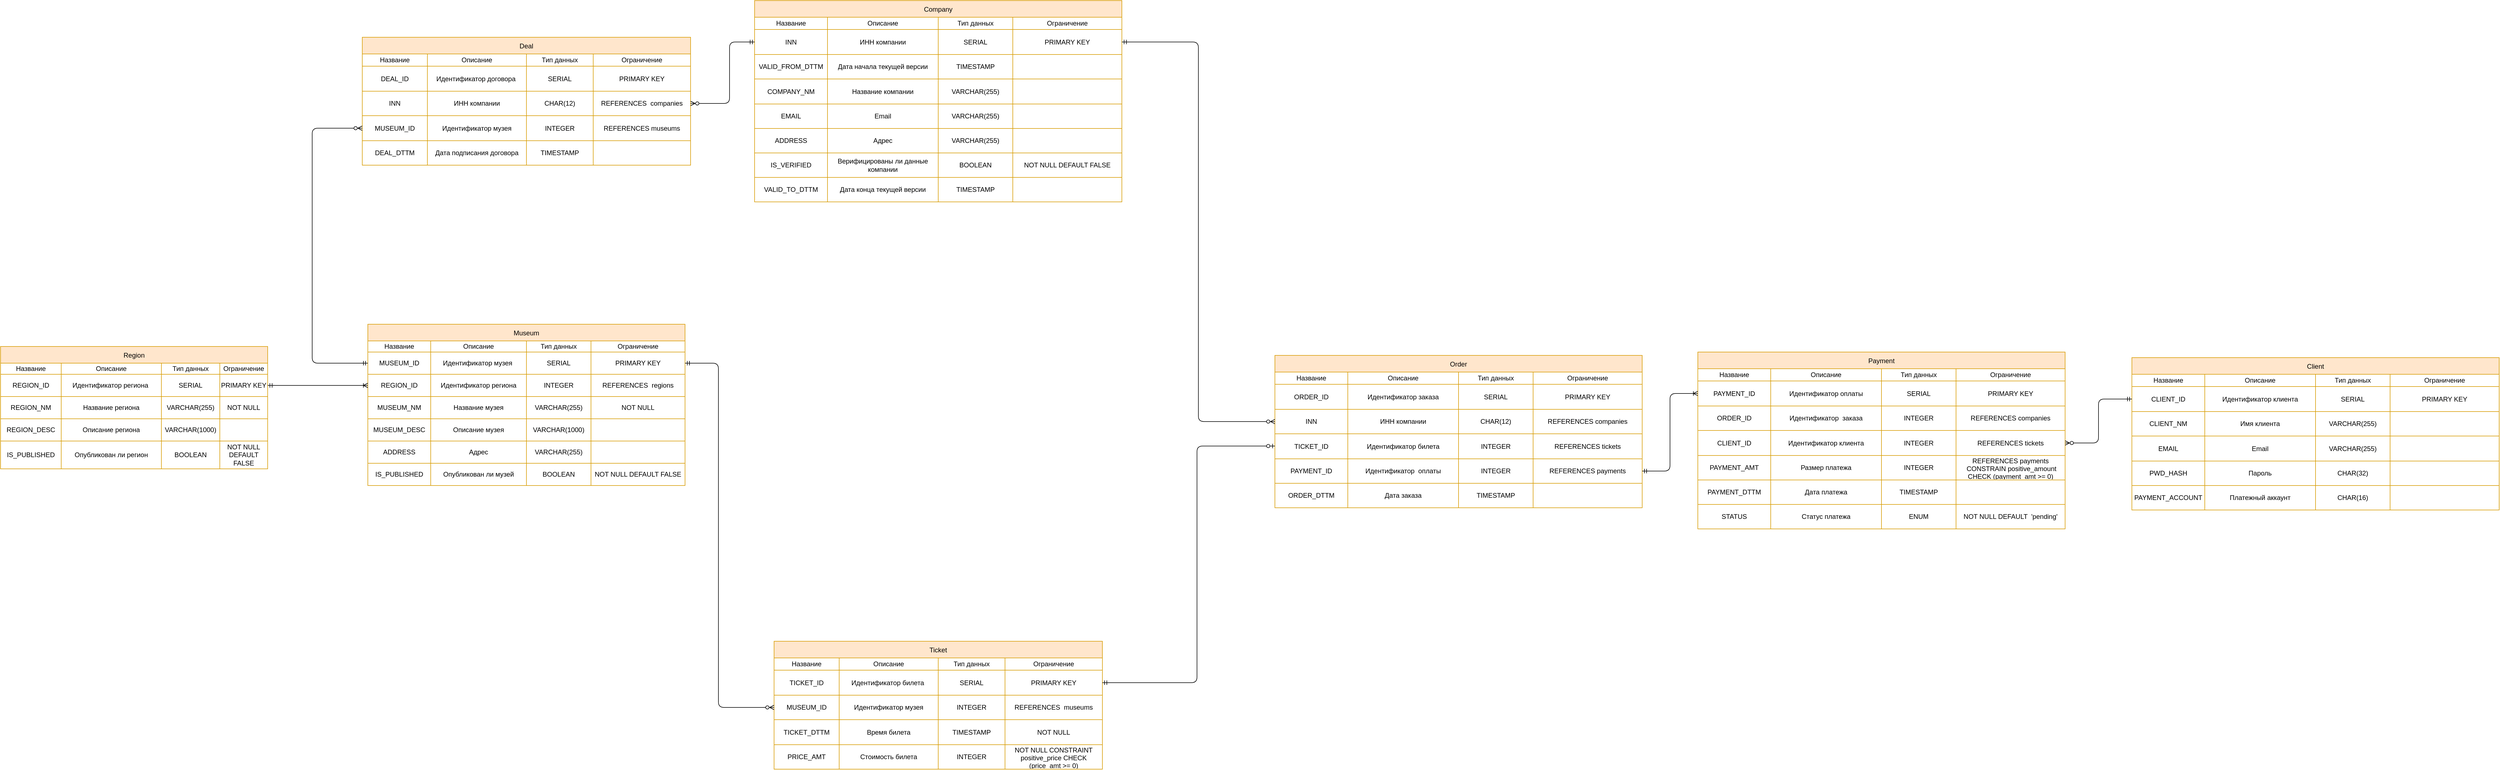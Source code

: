 <mxfile version="15.2.9" type="github">
  <diagram id="o0QO030AYa-Z26iIgUmp" name="Page-1">
    <mxGraphModel dx="2050" dy="790" grid="1" gridSize="10" guides="1" tooltips="1" connect="1" arrows="1" fold="1" page="1" pageScale="1" pageWidth="850" pageHeight="1100" math="0" shadow="0">
      <root>
        <mxCell id="0" />
        <mxCell id="1" parent="0" />
        <mxCell id="dN4xW0M0NbgQwwogxyiH-193" value="Region" style="shape=table;startSize=30;container=1;collapsible=0;childLayout=tableLayout;fillColor=#ffe6cc;strokeColor=#d79b00;" parent="1" vertex="1">
          <mxGeometry x="-680" y="1380" width="480" height="220" as="geometry" />
        </mxCell>
        <mxCell id="dN4xW0M0NbgQwwogxyiH-194" value="" style="shape=partialRectangle;collapsible=0;dropTarget=0;pointerEvents=0;fillColor=none;top=0;left=0;bottom=0;right=0;points=[[0,0.5],[1,0.5]];portConstraint=eastwest;" parent="dN4xW0M0NbgQwwogxyiH-193" vertex="1">
          <mxGeometry y="30" width="480" height="20" as="geometry" />
        </mxCell>
        <mxCell id="dN4xW0M0NbgQwwogxyiH-195" value="Название" style="shape=partialRectangle;html=1;whiteSpace=wrap;connectable=0;overflow=hidden;fillColor=none;top=0;left=0;bottom=0;right=0;pointerEvents=1;" parent="dN4xW0M0NbgQwwogxyiH-194" vertex="1">
          <mxGeometry width="109" height="20" as="geometry">
            <mxRectangle width="109" height="20" as="alternateBounds" />
          </mxGeometry>
        </mxCell>
        <mxCell id="dN4xW0M0NbgQwwogxyiH-196" value="Описание" style="shape=partialRectangle;html=1;whiteSpace=wrap;connectable=0;overflow=hidden;fillColor=none;top=0;left=0;bottom=0;right=0;pointerEvents=1;" parent="dN4xW0M0NbgQwwogxyiH-194" vertex="1">
          <mxGeometry x="109" width="180" height="20" as="geometry">
            <mxRectangle width="180" height="20" as="alternateBounds" />
          </mxGeometry>
        </mxCell>
        <mxCell id="dN4xW0M0NbgQwwogxyiH-197" value="Тип данных" style="shape=partialRectangle;html=1;whiteSpace=wrap;connectable=0;overflow=hidden;fillColor=none;top=0;left=0;bottom=0;right=0;pointerEvents=1;" parent="dN4xW0M0NbgQwwogxyiH-194" vertex="1">
          <mxGeometry x="289" width="105" height="20" as="geometry">
            <mxRectangle width="105" height="20" as="alternateBounds" />
          </mxGeometry>
        </mxCell>
        <mxCell id="dN4xW0M0NbgQwwogxyiH-198" value="Ограничение" style="shape=partialRectangle;html=1;whiteSpace=wrap;connectable=0;overflow=hidden;fillColor=none;top=0;left=0;bottom=0;right=0;pointerEvents=1;" parent="dN4xW0M0NbgQwwogxyiH-194" vertex="1">
          <mxGeometry x="394" width="86" height="20" as="geometry">
            <mxRectangle width="86" height="20" as="alternateBounds" />
          </mxGeometry>
        </mxCell>
        <mxCell id="dN4xW0M0NbgQwwogxyiH-199" value="" style="shape=partialRectangle;collapsible=0;dropTarget=0;pointerEvents=0;fillColor=none;top=0;left=0;bottom=0;right=0;points=[[0,0.5],[1,0.5]];portConstraint=eastwest;" parent="dN4xW0M0NbgQwwogxyiH-193" vertex="1">
          <mxGeometry y="50" width="480" height="40" as="geometry" />
        </mxCell>
        <mxCell id="dN4xW0M0NbgQwwogxyiH-200" value="REGION_ID" style="shape=partialRectangle;html=1;whiteSpace=wrap;connectable=0;overflow=hidden;fillColor=none;top=0;left=0;bottom=0;right=0;pointerEvents=1;" parent="dN4xW0M0NbgQwwogxyiH-199" vertex="1">
          <mxGeometry width="109" height="40" as="geometry">
            <mxRectangle width="109" height="40" as="alternateBounds" />
          </mxGeometry>
        </mxCell>
        <mxCell id="dN4xW0M0NbgQwwogxyiH-201" value="Идентификатор региона&amp;nbsp;" style="shape=partialRectangle;html=1;whiteSpace=wrap;connectable=0;overflow=hidden;fillColor=none;top=0;left=0;bottom=0;right=0;pointerEvents=1;" parent="dN4xW0M0NbgQwwogxyiH-199" vertex="1">
          <mxGeometry x="109" width="180" height="40" as="geometry">
            <mxRectangle width="180" height="40" as="alternateBounds" />
          </mxGeometry>
        </mxCell>
        <mxCell id="dN4xW0M0NbgQwwogxyiH-202" value="SERIAL" style="shape=partialRectangle;html=1;whiteSpace=wrap;connectable=0;overflow=hidden;fillColor=none;top=0;left=0;bottom=0;right=0;pointerEvents=1;" parent="dN4xW0M0NbgQwwogxyiH-199" vertex="1">
          <mxGeometry x="289" width="105" height="40" as="geometry">
            <mxRectangle width="105" height="40" as="alternateBounds" />
          </mxGeometry>
        </mxCell>
        <mxCell id="dN4xW0M0NbgQwwogxyiH-203" value="PRIMARY KEY" style="shape=partialRectangle;html=1;whiteSpace=wrap;connectable=0;overflow=hidden;fillColor=none;top=0;left=0;bottom=0;right=0;pointerEvents=1;" parent="dN4xW0M0NbgQwwogxyiH-199" vertex="1">
          <mxGeometry x="394" width="86" height="40" as="geometry">
            <mxRectangle width="86" height="40" as="alternateBounds" />
          </mxGeometry>
        </mxCell>
        <mxCell id="dN4xW0M0NbgQwwogxyiH-204" value="" style="shape=partialRectangle;collapsible=0;dropTarget=0;pointerEvents=0;fillColor=none;top=0;left=0;bottom=0;right=0;points=[[0,0.5],[1,0.5]];portConstraint=eastwest;" parent="dN4xW0M0NbgQwwogxyiH-193" vertex="1">
          <mxGeometry y="90" width="480" height="40" as="geometry" />
        </mxCell>
        <mxCell id="dN4xW0M0NbgQwwogxyiH-205" value="REGION_NM" style="shape=partialRectangle;html=1;whiteSpace=wrap;connectable=0;overflow=hidden;fillColor=none;top=0;left=0;bottom=0;right=0;pointerEvents=1;" parent="dN4xW0M0NbgQwwogxyiH-204" vertex="1">
          <mxGeometry width="109" height="40" as="geometry">
            <mxRectangle width="109" height="40" as="alternateBounds" />
          </mxGeometry>
        </mxCell>
        <mxCell id="dN4xW0M0NbgQwwogxyiH-206" value="Название региона" style="shape=partialRectangle;html=1;whiteSpace=wrap;connectable=0;overflow=hidden;fillColor=none;top=0;left=0;bottom=0;right=0;pointerEvents=1;" parent="dN4xW0M0NbgQwwogxyiH-204" vertex="1">
          <mxGeometry x="109" width="180" height="40" as="geometry">
            <mxRectangle width="180" height="40" as="alternateBounds" />
          </mxGeometry>
        </mxCell>
        <mxCell id="dN4xW0M0NbgQwwogxyiH-207" value="VARCHAR(255)" style="shape=partialRectangle;html=1;whiteSpace=wrap;connectable=0;overflow=hidden;fillColor=none;top=0;left=0;bottom=0;right=0;pointerEvents=1;" parent="dN4xW0M0NbgQwwogxyiH-204" vertex="1">
          <mxGeometry x="289" width="105" height="40" as="geometry">
            <mxRectangle width="105" height="40" as="alternateBounds" />
          </mxGeometry>
        </mxCell>
        <mxCell id="dN4xW0M0NbgQwwogxyiH-208" value="NOT NULL" style="shape=partialRectangle;html=1;whiteSpace=wrap;connectable=0;overflow=hidden;fillColor=none;top=0;left=0;bottom=0;right=0;pointerEvents=1;" parent="dN4xW0M0NbgQwwogxyiH-204" vertex="1">
          <mxGeometry x="394" width="86" height="40" as="geometry">
            <mxRectangle width="86" height="40" as="alternateBounds" />
          </mxGeometry>
        </mxCell>
        <mxCell id="dN4xW0M0NbgQwwogxyiH-209" value="" style="shape=partialRectangle;collapsible=0;dropTarget=0;pointerEvents=0;fillColor=none;top=0;left=0;bottom=0;right=0;points=[[0,0.5],[1,0.5]];portConstraint=eastwest;" parent="dN4xW0M0NbgQwwogxyiH-193" vertex="1">
          <mxGeometry y="130" width="480" height="40" as="geometry" />
        </mxCell>
        <mxCell id="dN4xW0M0NbgQwwogxyiH-210" value="REGION_DESC" style="shape=partialRectangle;html=1;whiteSpace=wrap;connectable=0;overflow=hidden;fillColor=none;top=0;left=0;bottom=0;right=0;pointerEvents=1;" parent="dN4xW0M0NbgQwwogxyiH-209" vertex="1">
          <mxGeometry width="109" height="40" as="geometry">
            <mxRectangle width="109" height="40" as="alternateBounds" />
          </mxGeometry>
        </mxCell>
        <mxCell id="dN4xW0M0NbgQwwogxyiH-211" value="Описание региона" style="shape=partialRectangle;html=1;whiteSpace=wrap;connectable=0;overflow=hidden;fillColor=none;top=0;left=0;bottom=0;right=0;pointerEvents=1;" parent="dN4xW0M0NbgQwwogxyiH-209" vertex="1">
          <mxGeometry x="109" width="180" height="40" as="geometry">
            <mxRectangle width="180" height="40" as="alternateBounds" />
          </mxGeometry>
        </mxCell>
        <mxCell id="dN4xW0M0NbgQwwogxyiH-212" value="VARCHAR(1000)" style="shape=partialRectangle;html=1;whiteSpace=wrap;connectable=0;overflow=hidden;fillColor=none;top=0;left=0;bottom=0;right=0;pointerEvents=1;" parent="dN4xW0M0NbgQwwogxyiH-209" vertex="1">
          <mxGeometry x="289" width="105" height="40" as="geometry">
            <mxRectangle width="105" height="40" as="alternateBounds" />
          </mxGeometry>
        </mxCell>
        <mxCell id="dN4xW0M0NbgQwwogxyiH-213" value="" style="shape=partialRectangle;html=1;whiteSpace=wrap;connectable=0;overflow=hidden;fillColor=none;top=0;left=0;bottom=0;right=0;pointerEvents=1;" parent="dN4xW0M0NbgQwwogxyiH-209" vertex="1">
          <mxGeometry x="394" width="86" height="40" as="geometry">
            <mxRectangle width="86" height="40" as="alternateBounds" />
          </mxGeometry>
        </mxCell>
        <mxCell id="dN4xW0M0NbgQwwogxyiH-214" value="" style="shape=partialRectangle;collapsible=0;dropTarget=0;pointerEvents=0;fillColor=none;top=0;left=0;bottom=0;right=0;points=[[0,0.5],[1,0.5]];portConstraint=eastwest;" parent="dN4xW0M0NbgQwwogxyiH-193" vertex="1">
          <mxGeometry y="170" width="480" height="50" as="geometry" />
        </mxCell>
        <mxCell id="dN4xW0M0NbgQwwogxyiH-215" value="IS_PUBLISHED" style="shape=partialRectangle;html=1;whiteSpace=wrap;connectable=0;overflow=hidden;fillColor=none;top=0;left=0;bottom=0;right=0;pointerEvents=1;" parent="dN4xW0M0NbgQwwogxyiH-214" vertex="1">
          <mxGeometry width="109" height="50" as="geometry">
            <mxRectangle width="109" height="50" as="alternateBounds" />
          </mxGeometry>
        </mxCell>
        <mxCell id="dN4xW0M0NbgQwwogxyiH-216" value="Опубликован ли регион" style="shape=partialRectangle;html=1;whiteSpace=wrap;connectable=0;overflow=hidden;fillColor=none;top=0;left=0;bottom=0;right=0;pointerEvents=1;" parent="dN4xW0M0NbgQwwogxyiH-214" vertex="1">
          <mxGeometry x="109" width="180" height="50" as="geometry">
            <mxRectangle width="180" height="50" as="alternateBounds" />
          </mxGeometry>
        </mxCell>
        <mxCell id="dN4xW0M0NbgQwwogxyiH-217" value="BOOLEAN" style="shape=partialRectangle;html=1;whiteSpace=wrap;connectable=0;overflow=hidden;fillColor=none;top=0;left=0;bottom=0;right=0;pointerEvents=1;" parent="dN4xW0M0NbgQwwogxyiH-214" vertex="1">
          <mxGeometry x="289" width="105" height="50" as="geometry">
            <mxRectangle width="105" height="50" as="alternateBounds" />
          </mxGeometry>
        </mxCell>
        <mxCell id="dN4xW0M0NbgQwwogxyiH-218" value="NOT NULL DEFAULT FALSE" style="shape=partialRectangle;html=1;whiteSpace=wrap;connectable=0;overflow=hidden;fillColor=none;top=0;left=0;bottom=0;right=0;pointerEvents=1;" parent="dN4xW0M0NbgQwwogxyiH-214" vertex="1">
          <mxGeometry x="394" width="86" height="50" as="geometry">
            <mxRectangle width="86" height="50" as="alternateBounds" />
          </mxGeometry>
        </mxCell>
        <mxCell id="dN4xW0M0NbgQwwogxyiH-219" value="Museum" style="shape=table;startSize=30;container=1;collapsible=0;childLayout=tableLayout;fillColor=#ffe6cc;strokeColor=#d79b00;" parent="1" vertex="1">
          <mxGeometry x="-20" y="1340" width="570" height="290" as="geometry" />
        </mxCell>
        <mxCell id="dN4xW0M0NbgQwwogxyiH-220" value="" style="shape=partialRectangle;collapsible=0;dropTarget=0;pointerEvents=0;fillColor=none;top=0;left=0;bottom=0;right=0;points=[[0,0.5],[1,0.5]];portConstraint=eastwest;" parent="dN4xW0M0NbgQwwogxyiH-219" vertex="1">
          <mxGeometry y="30" width="570" height="20" as="geometry" />
        </mxCell>
        <mxCell id="dN4xW0M0NbgQwwogxyiH-221" value="Название" style="shape=partialRectangle;html=1;whiteSpace=wrap;connectable=0;overflow=hidden;fillColor=none;top=0;left=0;bottom=0;right=0;pointerEvents=1;" parent="dN4xW0M0NbgQwwogxyiH-220" vertex="1">
          <mxGeometry width="113" height="20" as="geometry">
            <mxRectangle width="113" height="20" as="alternateBounds" />
          </mxGeometry>
        </mxCell>
        <mxCell id="dN4xW0M0NbgQwwogxyiH-222" value="Описание" style="shape=partialRectangle;html=1;whiteSpace=wrap;connectable=0;overflow=hidden;fillColor=none;top=0;left=0;bottom=0;right=0;pointerEvents=1;" parent="dN4xW0M0NbgQwwogxyiH-220" vertex="1">
          <mxGeometry x="113" width="172" height="20" as="geometry">
            <mxRectangle width="172" height="20" as="alternateBounds" />
          </mxGeometry>
        </mxCell>
        <mxCell id="dN4xW0M0NbgQwwogxyiH-223" value="Тип данных" style="shape=partialRectangle;html=1;whiteSpace=wrap;connectable=0;overflow=hidden;fillColor=none;top=0;left=0;bottom=0;right=0;pointerEvents=1;" parent="dN4xW0M0NbgQwwogxyiH-220" vertex="1">
          <mxGeometry x="285" width="116" height="20" as="geometry">
            <mxRectangle width="116" height="20" as="alternateBounds" />
          </mxGeometry>
        </mxCell>
        <mxCell id="dN4xW0M0NbgQwwogxyiH-224" value="Ограничение" style="shape=partialRectangle;html=1;whiteSpace=wrap;connectable=0;overflow=hidden;fillColor=none;top=0;left=0;bottom=0;right=0;pointerEvents=1;" parent="dN4xW0M0NbgQwwogxyiH-220" vertex="1">
          <mxGeometry x="401" width="169" height="20" as="geometry">
            <mxRectangle width="169" height="20" as="alternateBounds" />
          </mxGeometry>
        </mxCell>
        <mxCell id="dN4xW0M0NbgQwwogxyiH-225" value="" style="shape=partialRectangle;collapsible=0;dropTarget=0;pointerEvents=0;fillColor=none;top=0;left=0;bottom=0;right=0;points=[[0,0.5],[1,0.5]];portConstraint=eastwest;" parent="dN4xW0M0NbgQwwogxyiH-219" vertex="1">
          <mxGeometry y="50" width="570" height="40" as="geometry" />
        </mxCell>
        <mxCell id="dN4xW0M0NbgQwwogxyiH-226" value="MUSEUM_ID" style="shape=partialRectangle;html=1;whiteSpace=wrap;connectable=0;overflow=hidden;fillColor=none;top=0;left=0;bottom=0;right=0;pointerEvents=1;" parent="dN4xW0M0NbgQwwogxyiH-225" vertex="1">
          <mxGeometry width="113" height="40" as="geometry">
            <mxRectangle width="113" height="40" as="alternateBounds" />
          </mxGeometry>
        </mxCell>
        <mxCell id="dN4xW0M0NbgQwwogxyiH-227" value="Идентификатор музея&amp;nbsp;" style="shape=partialRectangle;html=1;whiteSpace=wrap;connectable=0;overflow=hidden;fillColor=none;top=0;left=0;bottom=0;right=0;pointerEvents=1;" parent="dN4xW0M0NbgQwwogxyiH-225" vertex="1">
          <mxGeometry x="113" width="172" height="40" as="geometry">
            <mxRectangle width="172" height="40" as="alternateBounds" />
          </mxGeometry>
        </mxCell>
        <mxCell id="dN4xW0M0NbgQwwogxyiH-228" value="SERIAL" style="shape=partialRectangle;html=1;whiteSpace=wrap;connectable=0;overflow=hidden;fillColor=none;top=0;left=0;bottom=0;right=0;pointerEvents=1;" parent="dN4xW0M0NbgQwwogxyiH-225" vertex="1">
          <mxGeometry x="285" width="116" height="40" as="geometry">
            <mxRectangle width="116" height="40" as="alternateBounds" />
          </mxGeometry>
        </mxCell>
        <mxCell id="dN4xW0M0NbgQwwogxyiH-229" value="PRIMARY KEY" style="shape=partialRectangle;html=1;whiteSpace=wrap;connectable=0;overflow=hidden;fillColor=none;top=0;left=0;bottom=0;right=0;pointerEvents=1;" parent="dN4xW0M0NbgQwwogxyiH-225" vertex="1">
          <mxGeometry x="401" width="169" height="40" as="geometry">
            <mxRectangle width="169" height="40" as="alternateBounds" />
          </mxGeometry>
        </mxCell>
        <mxCell id="dN4xW0M0NbgQwwogxyiH-230" value="" style="shape=partialRectangle;collapsible=0;dropTarget=0;pointerEvents=0;fillColor=none;top=0;left=0;bottom=0;right=0;points=[[0,0.5],[1,0.5]];portConstraint=eastwest;" parent="dN4xW0M0NbgQwwogxyiH-219" vertex="1">
          <mxGeometry y="90" width="570" height="40" as="geometry" />
        </mxCell>
        <mxCell id="dN4xW0M0NbgQwwogxyiH-231" value="REGION_ID" style="shape=partialRectangle;html=1;whiteSpace=wrap;connectable=0;overflow=hidden;fillColor=none;top=0;left=0;bottom=0;right=0;pointerEvents=1;" parent="dN4xW0M0NbgQwwogxyiH-230" vertex="1">
          <mxGeometry width="113" height="40" as="geometry">
            <mxRectangle width="113" height="40" as="alternateBounds" />
          </mxGeometry>
        </mxCell>
        <mxCell id="dN4xW0M0NbgQwwogxyiH-232" value="Идентификатор региона" style="shape=partialRectangle;html=1;whiteSpace=wrap;connectable=0;overflow=hidden;fillColor=none;top=0;left=0;bottom=0;right=0;pointerEvents=1;" parent="dN4xW0M0NbgQwwogxyiH-230" vertex="1">
          <mxGeometry x="113" width="172" height="40" as="geometry">
            <mxRectangle width="172" height="40" as="alternateBounds" />
          </mxGeometry>
        </mxCell>
        <mxCell id="dN4xW0M0NbgQwwogxyiH-233" value="INTEGER" style="shape=partialRectangle;html=1;whiteSpace=wrap;connectable=0;overflow=hidden;fillColor=none;top=0;left=0;bottom=0;right=0;pointerEvents=1;" parent="dN4xW0M0NbgQwwogxyiH-230" vertex="1">
          <mxGeometry x="285" width="116" height="40" as="geometry">
            <mxRectangle width="116" height="40" as="alternateBounds" />
          </mxGeometry>
        </mxCell>
        <mxCell id="dN4xW0M0NbgQwwogxyiH-234" value="REFERENCES &amp;nbsp;regions" style="shape=partialRectangle;html=1;whiteSpace=wrap;connectable=0;overflow=hidden;fillColor=none;top=0;left=0;bottom=0;right=0;pointerEvents=1;" parent="dN4xW0M0NbgQwwogxyiH-230" vertex="1">
          <mxGeometry x="401" width="169" height="40" as="geometry">
            <mxRectangle width="169" height="40" as="alternateBounds" />
          </mxGeometry>
        </mxCell>
        <mxCell id="dN4xW0M0NbgQwwogxyiH-235" value="" style="shape=partialRectangle;collapsible=0;dropTarget=0;pointerEvents=0;fillColor=none;top=0;left=0;bottom=0;right=0;points=[[0,0.5],[1,0.5]];portConstraint=eastwest;" parent="dN4xW0M0NbgQwwogxyiH-219" vertex="1">
          <mxGeometry y="130" width="570" height="40" as="geometry" />
        </mxCell>
        <mxCell id="dN4xW0M0NbgQwwogxyiH-236" value="MUSEUM_NM" style="shape=partialRectangle;html=1;whiteSpace=wrap;connectable=0;overflow=hidden;fillColor=none;top=0;left=0;bottom=0;right=0;pointerEvents=1;" parent="dN4xW0M0NbgQwwogxyiH-235" vertex="1">
          <mxGeometry width="113" height="40" as="geometry">
            <mxRectangle width="113" height="40" as="alternateBounds" />
          </mxGeometry>
        </mxCell>
        <mxCell id="dN4xW0M0NbgQwwogxyiH-237" value="Название музея" style="shape=partialRectangle;html=1;whiteSpace=wrap;connectable=0;overflow=hidden;fillColor=none;top=0;left=0;bottom=0;right=0;pointerEvents=1;" parent="dN4xW0M0NbgQwwogxyiH-235" vertex="1">
          <mxGeometry x="113" width="172" height="40" as="geometry">
            <mxRectangle width="172" height="40" as="alternateBounds" />
          </mxGeometry>
        </mxCell>
        <mxCell id="dN4xW0M0NbgQwwogxyiH-238" value="VARCHAR(255)" style="shape=partialRectangle;html=1;whiteSpace=wrap;connectable=0;overflow=hidden;fillColor=none;top=0;left=0;bottom=0;right=0;pointerEvents=1;" parent="dN4xW0M0NbgQwwogxyiH-235" vertex="1">
          <mxGeometry x="285" width="116" height="40" as="geometry">
            <mxRectangle width="116" height="40" as="alternateBounds" />
          </mxGeometry>
        </mxCell>
        <mxCell id="dN4xW0M0NbgQwwogxyiH-239" value="NOT NULL" style="shape=partialRectangle;html=1;whiteSpace=wrap;connectable=0;overflow=hidden;fillColor=none;top=0;left=0;bottom=0;right=0;pointerEvents=1;" parent="dN4xW0M0NbgQwwogxyiH-235" vertex="1">
          <mxGeometry x="401" width="169" height="40" as="geometry">
            <mxRectangle width="169" height="40" as="alternateBounds" />
          </mxGeometry>
        </mxCell>
        <mxCell id="dN4xW0M0NbgQwwogxyiH-240" value="" style="shape=partialRectangle;collapsible=0;dropTarget=0;pointerEvents=0;fillColor=none;top=0;left=0;bottom=0;right=0;points=[[0,0.5],[1,0.5]];portConstraint=eastwest;" parent="dN4xW0M0NbgQwwogxyiH-219" vertex="1">
          <mxGeometry y="170" width="570" height="40" as="geometry" />
        </mxCell>
        <mxCell id="dN4xW0M0NbgQwwogxyiH-241" value="MUSEUM_DESC" style="shape=partialRectangle;html=1;whiteSpace=wrap;connectable=0;overflow=hidden;fillColor=none;top=0;left=0;bottom=0;right=0;pointerEvents=1;" parent="dN4xW0M0NbgQwwogxyiH-240" vertex="1">
          <mxGeometry width="113" height="40" as="geometry">
            <mxRectangle width="113" height="40" as="alternateBounds" />
          </mxGeometry>
        </mxCell>
        <mxCell id="dN4xW0M0NbgQwwogxyiH-242" value="Описание музея" style="shape=partialRectangle;html=1;whiteSpace=wrap;connectable=0;overflow=hidden;fillColor=none;top=0;left=0;bottom=0;right=0;pointerEvents=1;" parent="dN4xW0M0NbgQwwogxyiH-240" vertex="1">
          <mxGeometry x="113" width="172" height="40" as="geometry">
            <mxRectangle width="172" height="40" as="alternateBounds" />
          </mxGeometry>
        </mxCell>
        <mxCell id="dN4xW0M0NbgQwwogxyiH-243" value="VARCHAR(1000)" style="shape=partialRectangle;html=1;whiteSpace=wrap;connectable=0;overflow=hidden;fillColor=none;top=0;left=0;bottom=0;right=0;pointerEvents=1;" parent="dN4xW0M0NbgQwwogxyiH-240" vertex="1">
          <mxGeometry x="285" width="116" height="40" as="geometry">
            <mxRectangle width="116" height="40" as="alternateBounds" />
          </mxGeometry>
        </mxCell>
        <mxCell id="dN4xW0M0NbgQwwogxyiH-244" value="" style="shape=partialRectangle;html=1;whiteSpace=wrap;connectable=0;overflow=hidden;fillColor=none;top=0;left=0;bottom=0;right=0;pointerEvents=1;" parent="dN4xW0M0NbgQwwogxyiH-240" vertex="1">
          <mxGeometry x="401" width="169" height="40" as="geometry">
            <mxRectangle width="169" height="40" as="alternateBounds" />
          </mxGeometry>
        </mxCell>
        <mxCell id="dN4xW0M0NbgQwwogxyiH-245" style="shape=partialRectangle;collapsible=0;dropTarget=0;pointerEvents=0;fillColor=none;top=0;left=0;bottom=0;right=0;points=[[0,0.5],[1,0.5]];portConstraint=eastwest;" parent="dN4xW0M0NbgQwwogxyiH-219" vertex="1">
          <mxGeometry y="210" width="570" height="40" as="geometry" />
        </mxCell>
        <mxCell id="dN4xW0M0NbgQwwogxyiH-246" value="ADDRESS" style="shape=partialRectangle;html=1;whiteSpace=wrap;connectable=0;overflow=hidden;fillColor=none;top=0;left=0;bottom=0;right=0;pointerEvents=1;" parent="dN4xW0M0NbgQwwogxyiH-245" vertex="1">
          <mxGeometry width="113" height="40" as="geometry">
            <mxRectangle width="113" height="40" as="alternateBounds" />
          </mxGeometry>
        </mxCell>
        <mxCell id="dN4xW0M0NbgQwwogxyiH-247" value="Адрес" style="shape=partialRectangle;html=1;whiteSpace=wrap;connectable=0;overflow=hidden;fillColor=none;top=0;left=0;bottom=0;right=0;pointerEvents=1;" parent="dN4xW0M0NbgQwwogxyiH-245" vertex="1">
          <mxGeometry x="113" width="172" height="40" as="geometry">
            <mxRectangle width="172" height="40" as="alternateBounds" />
          </mxGeometry>
        </mxCell>
        <mxCell id="dN4xW0M0NbgQwwogxyiH-248" value="VARCHAR(255)" style="shape=partialRectangle;html=1;whiteSpace=wrap;connectable=0;overflow=hidden;fillColor=none;top=0;left=0;bottom=0;right=0;pointerEvents=1;" parent="dN4xW0M0NbgQwwogxyiH-245" vertex="1">
          <mxGeometry x="285" width="116" height="40" as="geometry">
            <mxRectangle width="116" height="40" as="alternateBounds" />
          </mxGeometry>
        </mxCell>
        <mxCell id="dN4xW0M0NbgQwwogxyiH-249" style="shape=partialRectangle;html=1;whiteSpace=wrap;connectable=0;overflow=hidden;fillColor=none;top=0;left=0;bottom=0;right=0;pointerEvents=1;" parent="dN4xW0M0NbgQwwogxyiH-245" vertex="1">
          <mxGeometry x="401" width="169" height="40" as="geometry">
            <mxRectangle width="169" height="40" as="alternateBounds" />
          </mxGeometry>
        </mxCell>
        <mxCell id="dN4xW0M0NbgQwwogxyiH-250" style="shape=partialRectangle;collapsible=0;dropTarget=0;pointerEvents=0;fillColor=none;top=0;left=0;bottom=0;right=0;points=[[0,0.5],[1,0.5]];portConstraint=eastwest;" parent="dN4xW0M0NbgQwwogxyiH-219" vertex="1">
          <mxGeometry y="250" width="570" height="40" as="geometry" />
        </mxCell>
        <mxCell id="dN4xW0M0NbgQwwogxyiH-251" value="IS_PUBLISHED" style="shape=partialRectangle;html=1;whiteSpace=wrap;connectable=0;overflow=hidden;fillColor=none;top=0;left=0;bottom=0;right=0;pointerEvents=1;" parent="dN4xW0M0NbgQwwogxyiH-250" vertex="1">
          <mxGeometry width="113" height="40" as="geometry">
            <mxRectangle width="113" height="40" as="alternateBounds" />
          </mxGeometry>
        </mxCell>
        <mxCell id="dN4xW0M0NbgQwwogxyiH-252" value="Опубликован ли музей" style="shape=partialRectangle;html=1;whiteSpace=wrap;connectable=0;overflow=hidden;fillColor=none;top=0;left=0;bottom=0;right=0;pointerEvents=1;" parent="dN4xW0M0NbgQwwogxyiH-250" vertex="1">
          <mxGeometry x="113" width="172" height="40" as="geometry">
            <mxRectangle width="172" height="40" as="alternateBounds" />
          </mxGeometry>
        </mxCell>
        <mxCell id="dN4xW0M0NbgQwwogxyiH-253" value="BOOLEAN" style="shape=partialRectangle;html=1;whiteSpace=wrap;connectable=0;overflow=hidden;fillColor=none;top=0;left=0;bottom=0;right=0;pointerEvents=1;" parent="dN4xW0M0NbgQwwogxyiH-250" vertex="1">
          <mxGeometry x="285" width="116" height="40" as="geometry">
            <mxRectangle width="116" height="40" as="alternateBounds" />
          </mxGeometry>
        </mxCell>
        <mxCell id="dN4xW0M0NbgQwwogxyiH-254" value="&lt;span&gt;NOT NULL DEFAULT FALSE&lt;/span&gt;" style="shape=partialRectangle;html=1;whiteSpace=wrap;connectable=0;overflow=hidden;fillColor=none;top=0;left=0;bottom=0;right=0;pointerEvents=1;" parent="dN4xW0M0NbgQwwogxyiH-250" vertex="1">
          <mxGeometry x="401" width="169" height="40" as="geometry">
            <mxRectangle width="169" height="40" as="alternateBounds" />
          </mxGeometry>
        </mxCell>
        <mxCell id="dN4xW0M0NbgQwwogxyiH-260" value="" style="edgeStyle=orthogonalEdgeStyle;fontSize=12;html=1;endArrow=ERoneToMany;startArrow=ERmandOne;" parent="1" source="dN4xW0M0NbgQwwogxyiH-199" target="dN4xW0M0NbgQwwogxyiH-230" edge="1">
          <mxGeometry width="100" height="100" relative="1" as="geometry">
            <mxPoint x="-40" y="1100" as="sourcePoint" />
            <mxPoint x="80" y="1080" as="targetPoint" />
          </mxGeometry>
        </mxCell>
        <mxCell id="dN4xW0M0NbgQwwogxyiH-261" value="Ticket" style="shape=table;startSize=30;container=1;collapsible=0;childLayout=tableLayout;fillColor=#ffe6cc;strokeColor=#d79b00;" parent="1" vertex="1">
          <mxGeometry x="710" y="1910" width="590" height="230" as="geometry" />
        </mxCell>
        <mxCell id="dN4xW0M0NbgQwwogxyiH-262" value="" style="shape=partialRectangle;collapsible=0;dropTarget=0;pointerEvents=0;fillColor=none;top=0;left=0;bottom=0;right=0;points=[[0,0.5],[1,0.5]];portConstraint=eastwest;" parent="dN4xW0M0NbgQwwogxyiH-261" vertex="1">
          <mxGeometry y="30" width="590" height="22" as="geometry" />
        </mxCell>
        <mxCell id="dN4xW0M0NbgQwwogxyiH-263" value="Название" style="shape=partialRectangle;html=1;whiteSpace=wrap;connectable=0;overflow=hidden;fillColor=none;top=0;left=0;bottom=0;right=0;pointerEvents=1;" parent="dN4xW0M0NbgQwwogxyiH-262" vertex="1">
          <mxGeometry width="117" height="22" as="geometry">
            <mxRectangle width="117" height="22" as="alternateBounds" />
          </mxGeometry>
        </mxCell>
        <mxCell id="dN4xW0M0NbgQwwogxyiH-264" value="Описание" style="shape=partialRectangle;html=1;whiteSpace=wrap;connectable=0;overflow=hidden;fillColor=none;top=0;left=0;bottom=0;right=0;pointerEvents=1;" parent="dN4xW0M0NbgQwwogxyiH-262" vertex="1">
          <mxGeometry x="117" width="178" height="22" as="geometry">
            <mxRectangle width="178" height="22" as="alternateBounds" />
          </mxGeometry>
        </mxCell>
        <mxCell id="dN4xW0M0NbgQwwogxyiH-265" value="Тип данных" style="shape=partialRectangle;html=1;whiteSpace=wrap;connectable=0;overflow=hidden;fillColor=none;top=0;left=0;bottom=0;right=0;pointerEvents=1;" parent="dN4xW0M0NbgQwwogxyiH-262" vertex="1">
          <mxGeometry x="295" width="120" height="22" as="geometry">
            <mxRectangle width="120" height="22" as="alternateBounds" />
          </mxGeometry>
        </mxCell>
        <mxCell id="dN4xW0M0NbgQwwogxyiH-266" value="Ограничение" style="shape=partialRectangle;html=1;whiteSpace=wrap;connectable=0;overflow=hidden;fillColor=none;top=0;left=0;bottom=0;right=0;pointerEvents=1;" parent="dN4xW0M0NbgQwwogxyiH-262" vertex="1">
          <mxGeometry x="415" width="175" height="22" as="geometry">
            <mxRectangle width="175" height="22" as="alternateBounds" />
          </mxGeometry>
        </mxCell>
        <mxCell id="dN4xW0M0NbgQwwogxyiH-267" value="" style="shape=partialRectangle;collapsible=0;dropTarget=0;pointerEvents=0;fillColor=none;top=0;left=0;bottom=0;right=0;points=[[0,0.5],[1,0.5]];portConstraint=eastwest;" parent="dN4xW0M0NbgQwwogxyiH-261" vertex="1">
          <mxGeometry y="52" width="590" height="45" as="geometry" />
        </mxCell>
        <mxCell id="dN4xW0M0NbgQwwogxyiH-268" value="TICKET_ID" style="shape=partialRectangle;html=1;whiteSpace=wrap;connectable=0;overflow=hidden;fillColor=none;top=0;left=0;bottom=0;right=0;pointerEvents=1;" parent="dN4xW0M0NbgQwwogxyiH-267" vertex="1">
          <mxGeometry width="117" height="45" as="geometry">
            <mxRectangle width="117" height="45" as="alternateBounds" />
          </mxGeometry>
        </mxCell>
        <mxCell id="dN4xW0M0NbgQwwogxyiH-269" value="Идентификатор билета&amp;nbsp;" style="shape=partialRectangle;html=1;whiteSpace=wrap;connectable=0;overflow=hidden;fillColor=none;top=0;left=0;bottom=0;right=0;pointerEvents=1;" parent="dN4xW0M0NbgQwwogxyiH-267" vertex="1">
          <mxGeometry x="117" width="178" height="45" as="geometry">
            <mxRectangle width="178" height="45" as="alternateBounds" />
          </mxGeometry>
        </mxCell>
        <mxCell id="dN4xW0M0NbgQwwogxyiH-270" value="SERIAL" style="shape=partialRectangle;html=1;whiteSpace=wrap;connectable=0;overflow=hidden;fillColor=none;top=0;left=0;bottom=0;right=0;pointerEvents=1;" parent="dN4xW0M0NbgQwwogxyiH-267" vertex="1">
          <mxGeometry x="295" width="120" height="45" as="geometry">
            <mxRectangle width="120" height="45" as="alternateBounds" />
          </mxGeometry>
        </mxCell>
        <mxCell id="dN4xW0M0NbgQwwogxyiH-271" value="PRIMARY KEY" style="shape=partialRectangle;html=1;whiteSpace=wrap;connectable=0;overflow=hidden;fillColor=none;top=0;left=0;bottom=0;right=0;pointerEvents=1;" parent="dN4xW0M0NbgQwwogxyiH-267" vertex="1">
          <mxGeometry x="415" width="175" height="45" as="geometry">
            <mxRectangle width="175" height="45" as="alternateBounds" />
          </mxGeometry>
        </mxCell>
        <mxCell id="dN4xW0M0NbgQwwogxyiH-272" value="" style="shape=partialRectangle;collapsible=0;dropTarget=0;pointerEvents=0;fillColor=none;top=0;left=0;bottom=0;right=0;points=[[0,0.5],[1,0.5]];portConstraint=eastwest;" parent="dN4xW0M0NbgQwwogxyiH-261" vertex="1">
          <mxGeometry y="97" width="590" height="44" as="geometry" />
        </mxCell>
        <mxCell id="dN4xW0M0NbgQwwogxyiH-273" value="MUSEUM_ID" style="shape=partialRectangle;html=1;whiteSpace=wrap;connectable=0;overflow=hidden;fillColor=none;top=0;left=0;bottom=0;right=0;pointerEvents=1;" parent="dN4xW0M0NbgQwwogxyiH-272" vertex="1">
          <mxGeometry width="117" height="44" as="geometry">
            <mxRectangle width="117" height="44" as="alternateBounds" />
          </mxGeometry>
        </mxCell>
        <mxCell id="dN4xW0M0NbgQwwogxyiH-274" value="Идентификатор музея" style="shape=partialRectangle;html=1;whiteSpace=wrap;connectable=0;overflow=hidden;fillColor=none;top=0;left=0;bottom=0;right=0;pointerEvents=1;" parent="dN4xW0M0NbgQwwogxyiH-272" vertex="1">
          <mxGeometry x="117" width="178" height="44" as="geometry">
            <mxRectangle width="178" height="44" as="alternateBounds" />
          </mxGeometry>
        </mxCell>
        <mxCell id="dN4xW0M0NbgQwwogxyiH-275" value="INTEGER" style="shape=partialRectangle;html=1;whiteSpace=wrap;connectable=0;overflow=hidden;fillColor=none;top=0;left=0;bottom=0;right=0;pointerEvents=1;" parent="dN4xW0M0NbgQwwogxyiH-272" vertex="1">
          <mxGeometry x="295" width="120" height="44" as="geometry">
            <mxRectangle width="120" height="44" as="alternateBounds" />
          </mxGeometry>
        </mxCell>
        <mxCell id="dN4xW0M0NbgQwwogxyiH-276" value="REFERENCES &amp;nbsp;museums" style="shape=partialRectangle;html=1;whiteSpace=wrap;connectable=0;overflow=hidden;fillColor=none;top=0;left=0;bottom=0;right=0;pointerEvents=1;" parent="dN4xW0M0NbgQwwogxyiH-272" vertex="1">
          <mxGeometry x="415" width="175" height="44" as="geometry">
            <mxRectangle width="175" height="44" as="alternateBounds" />
          </mxGeometry>
        </mxCell>
        <mxCell id="dN4xW0M0NbgQwwogxyiH-277" value="" style="shape=partialRectangle;collapsible=0;dropTarget=0;pointerEvents=0;fillColor=none;top=0;left=0;bottom=0;right=0;points=[[0,0.5],[1,0.5]];portConstraint=eastwest;" parent="dN4xW0M0NbgQwwogxyiH-261" vertex="1">
          <mxGeometry y="141" width="590" height="45" as="geometry" />
        </mxCell>
        <mxCell id="dN4xW0M0NbgQwwogxyiH-278" value="TICKET_DTTM" style="shape=partialRectangle;html=1;whiteSpace=wrap;connectable=0;overflow=hidden;fillColor=none;top=0;left=0;bottom=0;right=0;pointerEvents=1;" parent="dN4xW0M0NbgQwwogxyiH-277" vertex="1">
          <mxGeometry width="117" height="45" as="geometry">
            <mxRectangle width="117" height="45" as="alternateBounds" />
          </mxGeometry>
        </mxCell>
        <mxCell id="dN4xW0M0NbgQwwogxyiH-279" value="Время билета" style="shape=partialRectangle;html=1;whiteSpace=wrap;connectable=0;overflow=hidden;fillColor=none;top=0;left=0;bottom=0;right=0;pointerEvents=1;" parent="dN4xW0M0NbgQwwogxyiH-277" vertex="1">
          <mxGeometry x="117" width="178" height="45" as="geometry">
            <mxRectangle width="178" height="45" as="alternateBounds" />
          </mxGeometry>
        </mxCell>
        <mxCell id="dN4xW0M0NbgQwwogxyiH-280" value="TIMESTAMP" style="shape=partialRectangle;html=1;whiteSpace=wrap;connectable=0;overflow=hidden;fillColor=none;top=0;left=0;bottom=0;right=0;pointerEvents=1;" parent="dN4xW0M0NbgQwwogxyiH-277" vertex="1">
          <mxGeometry x="295" width="120" height="45" as="geometry">
            <mxRectangle width="120" height="45" as="alternateBounds" />
          </mxGeometry>
        </mxCell>
        <mxCell id="dN4xW0M0NbgQwwogxyiH-281" value="NOT NULL" style="shape=partialRectangle;html=1;whiteSpace=wrap;connectable=0;overflow=hidden;fillColor=none;top=0;left=0;bottom=0;right=0;pointerEvents=1;" parent="dN4xW0M0NbgQwwogxyiH-277" vertex="1">
          <mxGeometry x="415" width="175" height="45" as="geometry">
            <mxRectangle width="175" height="45" as="alternateBounds" />
          </mxGeometry>
        </mxCell>
        <mxCell id="dN4xW0M0NbgQwwogxyiH-282" value="" style="shape=partialRectangle;collapsible=0;dropTarget=0;pointerEvents=0;fillColor=none;top=0;left=0;bottom=0;right=0;points=[[0,0.5],[1,0.5]];portConstraint=eastwest;" parent="dN4xW0M0NbgQwwogxyiH-261" vertex="1">
          <mxGeometry y="186" width="590" height="44" as="geometry" />
        </mxCell>
        <mxCell id="dN4xW0M0NbgQwwogxyiH-283" value="PRICE_AMT" style="shape=partialRectangle;html=1;whiteSpace=wrap;connectable=0;overflow=hidden;fillColor=none;top=0;left=0;bottom=0;right=0;pointerEvents=1;" parent="dN4xW0M0NbgQwwogxyiH-282" vertex="1">
          <mxGeometry width="117" height="44" as="geometry">
            <mxRectangle width="117" height="44" as="alternateBounds" />
          </mxGeometry>
        </mxCell>
        <mxCell id="dN4xW0M0NbgQwwogxyiH-284" value="Стоимость билета" style="shape=partialRectangle;html=1;whiteSpace=wrap;connectable=0;overflow=hidden;fillColor=none;top=0;left=0;bottom=0;right=0;pointerEvents=1;" parent="dN4xW0M0NbgQwwogxyiH-282" vertex="1">
          <mxGeometry x="117" width="178" height="44" as="geometry">
            <mxRectangle width="178" height="44" as="alternateBounds" />
          </mxGeometry>
        </mxCell>
        <mxCell id="dN4xW0M0NbgQwwogxyiH-285" value="INTEGER" style="shape=partialRectangle;html=1;whiteSpace=wrap;connectable=0;overflow=hidden;fillColor=none;top=0;left=0;bottom=0;right=0;pointerEvents=1;" parent="dN4xW0M0NbgQwwogxyiH-282" vertex="1">
          <mxGeometry x="295" width="120" height="44" as="geometry">
            <mxRectangle width="120" height="44" as="alternateBounds" />
          </mxGeometry>
        </mxCell>
        <mxCell id="dN4xW0M0NbgQwwogxyiH-286" value="NOT NULL CONSTRAINT positive_price CHECK (price_amt &amp;gt;= 0)" style="shape=partialRectangle;html=1;whiteSpace=wrap;connectable=0;overflow=hidden;fillColor=none;top=0;left=0;bottom=0;right=0;pointerEvents=1;" parent="dN4xW0M0NbgQwwogxyiH-282" vertex="1">
          <mxGeometry x="415" width="175" height="44" as="geometry">
            <mxRectangle width="175" height="44" as="alternateBounds" />
          </mxGeometry>
        </mxCell>
        <mxCell id="dN4xW0M0NbgQwwogxyiH-304" value="Deal" style="shape=table;startSize=30;container=1;collapsible=0;childLayout=tableLayout;fillColor=#ffe6cc;strokeColor=#d79b00;" parent="1" vertex="1">
          <mxGeometry x="-30" y="824" width="590" height="230" as="geometry" />
        </mxCell>
        <mxCell id="dN4xW0M0NbgQwwogxyiH-305" value="" style="shape=partialRectangle;collapsible=0;dropTarget=0;pointerEvents=0;fillColor=none;top=0;left=0;bottom=0;right=0;points=[[0,0.5],[1,0.5]];portConstraint=eastwest;" parent="dN4xW0M0NbgQwwogxyiH-304" vertex="1">
          <mxGeometry y="30" width="590" height="22" as="geometry" />
        </mxCell>
        <mxCell id="dN4xW0M0NbgQwwogxyiH-306" value="Название" style="shape=partialRectangle;html=1;whiteSpace=wrap;connectable=0;overflow=hidden;fillColor=none;top=0;left=0;bottom=0;right=0;pointerEvents=1;" parent="dN4xW0M0NbgQwwogxyiH-305" vertex="1">
          <mxGeometry width="117" height="22" as="geometry">
            <mxRectangle width="117" height="22" as="alternateBounds" />
          </mxGeometry>
        </mxCell>
        <mxCell id="dN4xW0M0NbgQwwogxyiH-307" value="Описание" style="shape=partialRectangle;html=1;whiteSpace=wrap;connectable=0;overflow=hidden;fillColor=none;top=0;left=0;bottom=0;right=0;pointerEvents=1;" parent="dN4xW0M0NbgQwwogxyiH-305" vertex="1">
          <mxGeometry x="117" width="178" height="22" as="geometry">
            <mxRectangle width="178" height="22" as="alternateBounds" />
          </mxGeometry>
        </mxCell>
        <mxCell id="dN4xW0M0NbgQwwogxyiH-308" value="Тип данных" style="shape=partialRectangle;html=1;whiteSpace=wrap;connectable=0;overflow=hidden;fillColor=none;top=0;left=0;bottom=0;right=0;pointerEvents=1;" parent="dN4xW0M0NbgQwwogxyiH-305" vertex="1">
          <mxGeometry x="295" width="120" height="22" as="geometry">
            <mxRectangle width="120" height="22" as="alternateBounds" />
          </mxGeometry>
        </mxCell>
        <mxCell id="dN4xW0M0NbgQwwogxyiH-309" value="Ограничение" style="shape=partialRectangle;html=1;whiteSpace=wrap;connectable=0;overflow=hidden;fillColor=none;top=0;left=0;bottom=0;right=0;pointerEvents=1;" parent="dN4xW0M0NbgQwwogxyiH-305" vertex="1">
          <mxGeometry x="415" width="175" height="22" as="geometry">
            <mxRectangle width="175" height="22" as="alternateBounds" />
          </mxGeometry>
        </mxCell>
        <mxCell id="dN4xW0M0NbgQwwogxyiH-310" value="" style="shape=partialRectangle;collapsible=0;dropTarget=0;pointerEvents=0;fillColor=none;top=0;left=0;bottom=0;right=0;points=[[0,0.5],[1,0.5]];portConstraint=eastwest;" parent="dN4xW0M0NbgQwwogxyiH-304" vertex="1">
          <mxGeometry y="52" width="590" height="45" as="geometry" />
        </mxCell>
        <mxCell id="dN4xW0M0NbgQwwogxyiH-311" value="DEAL_ID" style="shape=partialRectangle;html=1;whiteSpace=wrap;connectable=0;overflow=hidden;fillColor=none;top=0;left=0;bottom=0;right=0;pointerEvents=1;" parent="dN4xW0M0NbgQwwogxyiH-310" vertex="1">
          <mxGeometry width="117" height="45" as="geometry">
            <mxRectangle width="117" height="45" as="alternateBounds" />
          </mxGeometry>
        </mxCell>
        <mxCell id="dN4xW0M0NbgQwwogxyiH-312" value="Идентификатор договора&amp;nbsp;" style="shape=partialRectangle;html=1;whiteSpace=wrap;connectable=0;overflow=hidden;fillColor=none;top=0;left=0;bottom=0;right=0;pointerEvents=1;" parent="dN4xW0M0NbgQwwogxyiH-310" vertex="1">
          <mxGeometry x="117" width="178" height="45" as="geometry">
            <mxRectangle width="178" height="45" as="alternateBounds" />
          </mxGeometry>
        </mxCell>
        <mxCell id="dN4xW0M0NbgQwwogxyiH-313" value="SERIAL" style="shape=partialRectangle;html=1;whiteSpace=wrap;connectable=0;overflow=hidden;fillColor=none;top=0;left=0;bottom=0;right=0;pointerEvents=1;" parent="dN4xW0M0NbgQwwogxyiH-310" vertex="1">
          <mxGeometry x="295" width="120" height="45" as="geometry">
            <mxRectangle width="120" height="45" as="alternateBounds" />
          </mxGeometry>
        </mxCell>
        <mxCell id="dN4xW0M0NbgQwwogxyiH-314" value="PRIMARY KEY" style="shape=partialRectangle;html=1;whiteSpace=wrap;connectable=0;overflow=hidden;fillColor=none;top=0;left=0;bottom=0;right=0;pointerEvents=1;" parent="dN4xW0M0NbgQwwogxyiH-310" vertex="1">
          <mxGeometry x="415" width="175" height="45" as="geometry">
            <mxRectangle width="175" height="45" as="alternateBounds" />
          </mxGeometry>
        </mxCell>
        <mxCell id="dN4xW0M0NbgQwwogxyiH-315" value="" style="shape=partialRectangle;collapsible=0;dropTarget=0;pointerEvents=0;fillColor=none;top=0;left=0;bottom=0;right=0;points=[[0,0.5],[1,0.5]];portConstraint=eastwest;" parent="dN4xW0M0NbgQwwogxyiH-304" vertex="1">
          <mxGeometry y="97" width="590" height="44" as="geometry" />
        </mxCell>
        <mxCell id="dN4xW0M0NbgQwwogxyiH-316" value="INN" style="shape=partialRectangle;html=1;whiteSpace=wrap;connectable=0;overflow=hidden;fillColor=none;top=0;left=0;bottom=0;right=0;pointerEvents=1;" parent="dN4xW0M0NbgQwwogxyiH-315" vertex="1">
          <mxGeometry width="117" height="44" as="geometry">
            <mxRectangle width="117" height="44" as="alternateBounds" />
          </mxGeometry>
        </mxCell>
        <mxCell id="dN4xW0M0NbgQwwogxyiH-317" value="ИНН компании" style="shape=partialRectangle;html=1;whiteSpace=wrap;connectable=0;overflow=hidden;fillColor=none;top=0;left=0;bottom=0;right=0;pointerEvents=1;" parent="dN4xW0M0NbgQwwogxyiH-315" vertex="1">
          <mxGeometry x="117" width="178" height="44" as="geometry">
            <mxRectangle width="178" height="44" as="alternateBounds" />
          </mxGeometry>
        </mxCell>
        <mxCell id="dN4xW0M0NbgQwwogxyiH-318" value="CHAR(12)" style="shape=partialRectangle;html=1;whiteSpace=wrap;connectable=0;overflow=hidden;fillColor=none;top=0;left=0;bottom=0;right=0;pointerEvents=1;" parent="dN4xW0M0NbgQwwogxyiH-315" vertex="1">
          <mxGeometry x="295" width="120" height="44" as="geometry">
            <mxRectangle width="120" height="44" as="alternateBounds" />
          </mxGeometry>
        </mxCell>
        <mxCell id="dN4xW0M0NbgQwwogxyiH-319" value="REFERENCES &amp;nbsp;companies" style="shape=partialRectangle;html=1;whiteSpace=wrap;connectable=0;overflow=hidden;fillColor=none;top=0;left=0;bottom=0;right=0;pointerEvents=1;" parent="dN4xW0M0NbgQwwogxyiH-315" vertex="1">
          <mxGeometry x="415" width="175" height="44" as="geometry">
            <mxRectangle width="175" height="44" as="alternateBounds" />
          </mxGeometry>
        </mxCell>
        <mxCell id="dN4xW0M0NbgQwwogxyiH-320" value="" style="shape=partialRectangle;collapsible=0;dropTarget=0;pointerEvents=0;fillColor=none;top=0;left=0;bottom=0;right=0;points=[[0,0.5],[1,0.5]];portConstraint=eastwest;" parent="dN4xW0M0NbgQwwogxyiH-304" vertex="1">
          <mxGeometry y="141" width="590" height="45" as="geometry" />
        </mxCell>
        <mxCell id="dN4xW0M0NbgQwwogxyiH-321" value="MUSEUM_ID" style="shape=partialRectangle;html=1;whiteSpace=wrap;connectable=0;overflow=hidden;fillColor=none;top=0;left=0;bottom=0;right=0;pointerEvents=1;" parent="dN4xW0M0NbgQwwogxyiH-320" vertex="1">
          <mxGeometry width="117" height="45" as="geometry">
            <mxRectangle width="117" height="45" as="alternateBounds" />
          </mxGeometry>
        </mxCell>
        <mxCell id="dN4xW0M0NbgQwwogxyiH-322" value="Идентификатор музея" style="shape=partialRectangle;html=1;whiteSpace=wrap;connectable=0;overflow=hidden;fillColor=none;top=0;left=0;bottom=0;right=0;pointerEvents=1;" parent="dN4xW0M0NbgQwwogxyiH-320" vertex="1">
          <mxGeometry x="117" width="178" height="45" as="geometry">
            <mxRectangle width="178" height="45" as="alternateBounds" />
          </mxGeometry>
        </mxCell>
        <mxCell id="dN4xW0M0NbgQwwogxyiH-323" value="INTEGER" style="shape=partialRectangle;html=1;whiteSpace=wrap;connectable=0;overflow=hidden;fillColor=none;top=0;left=0;bottom=0;right=0;pointerEvents=1;" parent="dN4xW0M0NbgQwwogxyiH-320" vertex="1">
          <mxGeometry x="295" width="120" height="45" as="geometry">
            <mxRectangle width="120" height="45" as="alternateBounds" />
          </mxGeometry>
        </mxCell>
        <mxCell id="dN4xW0M0NbgQwwogxyiH-324" value="REFERENCES museums" style="shape=partialRectangle;html=1;whiteSpace=wrap;connectable=0;overflow=hidden;fillColor=none;top=0;left=0;bottom=0;right=0;pointerEvents=1;" parent="dN4xW0M0NbgQwwogxyiH-320" vertex="1">
          <mxGeometry x="415" width="175" height="45" as="geometry">
            <mxRectangle width="175" height="45" as="alternateBounds" />
          </mxGeometry>
        </mxCell>
        <mxCell id="dN4xW0M0NbgQwwogxyiH-325" value="" style="shape=partialRectangle;collapsible=0;dropTarget=0;pointerEvents=0;fillColor=none;top=0;left=0;bottom=0;right=0;points=[[0,0.5],[1,0.5]];portConstraint=eastwest;" parent="dN4xW0M0NbgQwwogxyiH-304" vertex="1">
          <mxGeometry y="186" width="590" height="44" as="geometry" />
        </mxCell>
        <mxCell id="dN4xW0M0NbgQwwogxyiH-326" value="DEAL_DTTM" style="shape=partialRectangle;html=1;whiteSpace=wrap;connectable=0;overflow=hidden;fillColor=none;top=0;left=0;bottom=0;right=0;pointerEvents=1;" parent="dN4xW0M0NbgQwwogxyiH-325" vertex="1">
          <mxGeometry width="117" height="44" as="geometry">
            <mxRectangle width="117" height="44" as="alternateBounds" />
          </mxGeometry>
        </mxCell>
        <mxCell id="dN4xW0M0NbgQwwogxyiH-327" value="Дата подписания договора" style="shape=partialRectangle;html=1;whiteSpace=wrap;connectable=0;overflow=hidden;fillColor=none;top=0;left=0;bottom=0;right=0;pointerEvents=1;" parent="dN4xW0M0NbgQwwogxyiH-325" vertex="1">
          <mxGeometry x="117" width="178" height="44" as="geometry">
            <mxRectangle width="178" height="44" as="alternateBounds" />
          </mxGeometry>
        </mxCell>
        <mxCell id="dN4xW0M0NbgQwwogxyiH-328" value="TIMESTAMP" style="shape=partialRectangle;html=1;whiteSpace=wrap;connectable=0;overflow=hidden;fillColor=none;top=0;left=0;bottom=0;right=0;pointerEvents=1;" parent="dN4xW0M0NbgQwwogxyiH-325" vertex="1">
          <mxGeometry x="295" width="120" height="44" as="geometry">
            <mxRectangle width="120" height="44" as="alternateBounds" />
          </mxGeometry>
        </mxCell>
        <mxCell id="dN4xW0M0NbgQwwogxyiH-329" value="" style="shape=partialRectangle;html=1;whiteSpace=wrap;connectable=0;overflow=hidden;fillColor=none;top=0;left=0;bottom=0;right=0;pointerEvents=1;" parent="dN4xW0M0NbgQwwogxyiH-325" vertex="1">
          <mxGeometry x="415" width="175" height="44" as="geometry">
            <mxRectangle width="175" height="44" as="alternateBounds" />
          </mxGeometry>
        </mxCell>
        <mxCell id="dN4xW0M0NbgQwwogxyiH-331" value="Company" style="shape=table;startSize=30;container=1;collapsible=0;childLayout=tableLayout;fillColor=#ffe6cc;strokeColor=#d79b00;" parent="1" vertex="1">
          <mxGeometry x="675" y="758" width="660" height="362" as="geometry" />
        </mxCell>
        <mxCell id="dN4xW0M0NbgQwwogxyiH-332" value="" style="shape=partialRectangle;collapsible=0;dropTarget=0;pointerEvents=0;fillColor=none;top=0;left=0;bottom=0;right=0;points=[[0,0.5],[1,0.5]];portConstraint=eastwest;" parent="dN4xW0M0NbgQwwogxyiH-331" vertex="1">
          <mxGeometry y="30" width="660" height="22" as="geometry" />
        </mxCell>
        <mxCell id="dN4xW0M0NbgQwwogxyiH-333" value="Название" style="shape=partialRectangle;html=1;whiteSpace=wrap;connectable=0;overflow=hidden;fillColor=none;top=0;left=0;bottom=0;right=0;pointerEvents=1;" parent="dN4xW0M0NbgQwwogxyiH-332" vertex="1">
          <mxGeometry width="131" height="22" as="geometry">
            <mxRectangle width="131" height="22" as="alternateBounds" />
          </mxGeometry>
        </mxCell>
        <mxCell id="dN4xW0M0NbgQwwogxyiH-334" value="Описание" style="shape=partialRectangle;html=1;whiteSpace=wrap;connectable=0;overflow=hidden;fillColor=none;top=0;left=0;bottom=0;right=0;pointerEvents=1;" parent="dN4xW0M0NbgQwwogxyiH-332" vertex="1">
          <mxGeometry x="131" width="199" height="22" as="geometry">
            <mxRectangle width="199" height="22" as="alternateBounds" />
          </mxGeometry>
        </mxCell>
        <mxCell id="dN4xW0M0NbgQwwogxyiH-335" value="Тип данных" style="shape=partialRectangle;html=1;whiteSpace=wrap;connectable=0;overflow=hidden;fillColor=none;top=0;left=0;bottom=0;right=0;pointerEvents=1;" parent="dN4xW0M0NbgQwwogxyiH-332" vertex="1">
          <mxGeometry x="330" width="134" height="22" as="geometry">
            <mxRectangle width="134" height="22" as="alternateBounds" />
          </mxGeometry>
        </mxCell>
        <mxCell id="dN4xW0M0NbgQwwogxyiH-336" value="Ограничение" style="shape=partialRectangle;html=1;whiteSpace=wrap;connectable=0;overflow=hidden;fillColor=none;top=0;left=0;bottom=0;right=0;pointerEvents=1;" parent="dN4xW0M0NbgQwwogxyiH-332" vertex="1">
          <mxGeometry x="464" width="196" height="22" as="geometry">
            <mxRectangle width="196" height="22" as="alternateBounds" />
          </mxGeometry>
        </mxCell>
        <mxCell id="dN4xW0M0NbgQwwogxyiH-337" value="" style="shape=partialRectangle;collapsible=0;dropTarget=0;pointerEvents=0;fillColor=none;top=0;left=0;bottom=0;right=0;points=[[0,0.5],[1,0.5]];portConstraint=eastwest;" parent="dN4xW0M0NbgQwwogxyiH-331" vertex="1">
          <mxGeometry y="52" width="660" height="45" as="geometry" />
        </mxCell>
        <mxCell id="dN4xW0M0NbgQwwogxyiH-338" value="INN" style="shape=partialRectangle;html=1;whiteSpace=wrap;connectable=0;overflow=hidden;fillColor=none;top=0;left=0;bottom=0;right=0;pointerEvents=1;" parent="dN4xW0M0NbgQwwogxyiH-337" vertex="1">
          <mxGeometry width="131" height="45" as="geometry">
            <mxRectangle width="131" height="45" as="alternateBounds" />
          </mxGeometry>
        </mxCell>
        <mxCell id="dN4xW0M0NbgQwwogxyiH-339" value="ИНН компании" style="shape=partialRectangle;html=1;whiteSpace=wrap;connectable=0;overflow=hidden;fillColor=none;top=0;left=0;bottom=0;right=0;pointerEvents=1;" parent="dN4xW0M0NbgQwwogxyiH-337" vertex="1">
          <mxGeometry x="131" width="199" height="45" as="geometry">
            <mxRectangle width="199" height="45" as="alternateBounds" />
          </mxGeometry>
        </mxCell>
        <mxCell id="dN4xW0M0NbgQwwogxyiH-340" value="SERIAL" style="shape=partialRectangle;html=1;whiteSpace=wrap;connectable=0;overflow=hidden;fillColor=none;top=0;left=0;bottom=0;right=0;pointerEvents=1;" parent="dN4xW0M0NbgQwwogxyiH-337" vertex="1">
          <mxGeometry x="330" width="134" height="45" as="geometry">
            <mxRectangle width="134" height="45" as="alternateBounds" />
          </mxGeometry>
        </mxCell>
        <mxCell id="dN4xW0M0NbgQwwogxyiH-341" value="PRIMARY KEY" style="shape=partialRectangle;html=1;whiteSpace=wrap;connectable=0;overflow=hidden;fillColor=none;top=0;left=0;bottom=0;right=0;pointerEvents=1;" parent="dN4xW0M0NbgQwwogxyiH-337" vertex="1">
          <mxGeometry x="464" width="196" height="45" as="geometry">
            <mxRectangle width="196" height="45" as="alternateBounds" />
          </mxGeometry>
        </mxCell>
        <mxCell id="dN4xW0M0NbgQwwogxyiH-342" value="" style="shape=partialRectangle;collapsible=0;dropTarget=0;pointerEvents=0;fillColor=none;top=0;left=0;bottom=0;right=0;points=[[0,0.5],[1,0.5]];portConstraint=eastwest;" parent="dN4xW0M0NbgQwwogxyiH-331" vertex="1">
          <mxGeometry y="97" width="660" height="44" as="geometry" />
        </mxCell>
        <mxCell id="dN4xW0M0NbgQwwogxyiH-343" value="VALID_FROM_DTTM" style="shape=partialRectangle;html=1;whiteSpace=wrap;connectable=0;overflow=hidden;fillColor=none;top=0;left=0;bottom=0;right=0;pointerEvents=1;" parent="dN4xW0M0NbgQwwogxyiH-342" vertex="1">
          <mxGeometry width="131" height="44" as="geometry">
            <mxRectangle width="131" height="44" as="alternateBounds" />
          </mxGeometry>
        </mxCell>
        <mxCell id="dN4xW0M0NbgQwwogxyiH-344" value="Дата начала текущей версии" style="shape=partialRectangle;html=1;whiteSpace=wrap;connectable=0;overflow=hidden;fillColor=none;top=0;left=0;bottom=0;right=0;pointerEvents=1;" parent="dN4xW0M0NbgQwwogxyiH-342" vertex="1">
          <mxGeometry x="131" width="199" height="44" as="geometry">
            <mxRectangle width="199" height="44" as="alternateBounds" />
          </mxGeometry>
        </mxCell>
        <mxCell id="dN4xW0M0NbgQwwogxyiH-345" value="TIMESTAMP" style="shape=partialRectangle;html=1;whiteSpace=wrap;connectable=0;overflow=hidden;fillColor=none;top=0;left=0;bottom=0;right=0;pointerEvents=1;" parent="dN4xW0M0NbgQwwogxyiH-342" vertex="1">
          <mxGeometry x="330" width="134" height="44" as="geometry">
            <mxRectangle width="134" height="44" as="alternateBounds" />
          </mxGeometry>
        </mxCell>
        <mxCell id="dN4xW0M0NbgQwwogxyiH-346" value="" style="shape=partialRectangle;html=1;whiteSpace=wrap;connectable=0;overflow=hidden;fillColor=none;top=0;left=0;bottom=0;right=0;pointerEvents=1;" parent="dN4xW0M0NbgQwwogxyiH-342" vertex="1">
          <mxGeometry x="464" width="196" height="44" as="geometry">
            <mxRectangle width="196" height="44" as="alternateBounds" />
          </mxGeometry>
        </mxCell>
        <mxCell id="dN4xW0M0NbgQwwogxyiH-347" value="" style="shape=partialRectangle;collapsible=0;dropTarget=0;pointerEvents=0;fillColor=none;top=0;left=0;bottom=0;right=0;points=[[0,0.5],[1,0.5]];portConstraint=eastwest;" parent="dN4xW0M0NbgQwwogxyiH-331" vertex="1">
          <mxGeometry y="141" width="660" height="45" as="geometry" />
        </mxCell>
        <mxCell id="dN4xW0M0NbgQwwogxyiH-348" value="COMPANY_NM" style="shape=partialRectangle;html=1;whiteSpace=wrap;connectable=0;overflow=hidden;fillColor=none;top=0;left=0;bottom=0;right=0;pointerEvents=1;" parent="dN4xW0M0NbgQwwogxyiH-347" vertex="1">
          <mxGeometry width="131" height="45" as="geometry">
            <mxRectangle width="131" height="45" as="alternateBounds" />
          </mxGeometry>
        </mxCell>
        <mxCell id="dN4xW0M0NbgQwwogxyiH-349" value="Название компании" style="shape=partialRectangle;html=1;whiteSpace=wrap;connectable=0;overflow=hidden;fillColor=none;top=0;left=0;bottom=0;right=0;pointerEvents=1;" parent="dN4xW0M0NbgQwwogxyiH-347" vertex="1">
          <mxGeometry x="131" width="199" height="45" as="geometry">
            <mxRectangle width="199" height="45" as="alternateBounds" />
          </mxGeometry>
        </mxCell>
        <mxCell id="dN4xW0M0NbgQwwogxyiH-350" value="VARCHAR(255)" style="shape=partialRectangle;html=1;whiteSpace=wrap;connectable=0;overflow=hidden;fillColor=none;top=0;left=0;bottom=0;right=0;pointerEvents=1;" parent="dN4xW0M0NbgQwwogxyiH-347" vertex="1">
          <mxGeometry x="330" width="134" height="45" as="geometry">
            <mxRectangle width="134" height="45" as="alternateBounds" />
          </mxGeometry>
        </mxCell>
        <mxCell id="dN4xW0M0NbgQwwogxyiH-351" value="" style="shape=partialRectangle;html=1;whiteSpace=wrap;connectable=0;overflow=hidden;fillColor=none;top=0;left=0;bottom=0;right=0;pointerEvents=1;" parent="dN4xW0M0NbgQwwogxyiH-347" vertex="1">
          <mxGeometry x="464" width="196" height="45" as="geometry">
            <mxRectangle width="196" height="45" as="alternateBounds" />
          </mxGeometry>
        </mxCell>
        <mxCell id="dN4xW0M0NbgQwwogxyiH-352" value="" style="shape=partialRectangle;collapsible=0;dropTarget=0;pointerEvents=0;fillColor=none;top=0;left=0;bottom=0;right=0;points=[[0,0.5],[1,0.5]];portConstraint=eastwest;" parent="dN4xW0M0NbgQwwogxyiH-331" vertex="1">
          <mxGeometry y="186" width="660" height="44" as="geometry" />
        </mxCell>
        <mxCell id="dN4xW0M0NbgQwwogxyiH-353" value="EMAIL" style="shape=partialRectangle;html=1;whiteSpace=wrap;connectable=0;overflow=hidden;fillColor=none;top=0;left=0;bottom=0;right=0;pointerEvents=1;" parent="dN4xW0M0NbgQwwogxyiH-352" vertex="1">
          <mxGeometry width="131" height="44" as="geometry">
            <mxRectangle width="131" height="44" as="alternateBounds" />
          </mxGeometry>
        </mxCell>
        <mxCell id="dN4xW0M0NbgQwwogxyiH-354" value="Email" style="shape=partialRectangle;html=1;whiteSpace=wrap;connectable=0;overflow=hidden;fillColor=none;top=0;left=0;bottom=0;right=0;pointerEvents=1;" parent="dN4xW0M0NbgQwwogxyiH-352" vertex="1">
          <mxGeometry x="131" width="199" height="44" as="geometry">
            <mxRectangle width="199" height="44" as="alternateBounds" />
          </mxGeometry>
        </mxCell>
        <mxCell id="dN4xW0M0NbgQwwogxyiH-355" value="VARCHAR(255)" style="shape=partialRectangle;html=1;whiteSpace=wrap;connectable=0;overflow=hidden;fillColor=none;top=0;left=0;bottom=0;right=0;pointerEvents=1;" parent="dN4xW0M0NbgQwwogxyiH-352" vertex="1">
          <mxGeometry x="330" width="134" height="44" as="geometry">
            <mxRectangle width="134" height="44" as="alternateBounds" />
          </mxGeometry>
        </mxCell>
        <mxCell id="dN4xW0M0NbgQwwogxyiH-356" value="" style="shape=partialRectangle;html=1;whiteSpace=wrap;connectable=0;overflow=hidden;fillColor=none;top=0;left=0;bottom=0;right=0;pointerEvents=1;" parent="dN4xW0M0NbgQwwogxyiH-352" vertex="1">
          <mxGeometry x="464" width="196" height="44" as="geometry">
            <mxRectangle width="196" height="44" as="alternateBounds" />
          </mxGeometry>
        </mxCell>
        <mxCell id="dN4xW0M0NbgQwwogxyiH-357" style="shape=partialRectangle;collapsible=0;dropTarget=0;pointerEvents=0;fillColor=none;top=0;left=0;bottom=0;right=0;points=[[0,0.5],[1,0.5]];portConstraint=eastwest;" parent="dN4xW0M0NbgQwwogxyiH-331" vertex="1">
          <mxGeometry y="230" width="660" height="44" as="geometry" />
        </mxCell>
        <mxCell id="dN4xW0M0NbgQwwogxyiH-358" value="ADDRESS" style="shape=partialRectangle;html=1;whiteSpace=wrap;connectable=0;overflow=hidden;fillColor=none;top=0;left=0;bottom=0;right=0;pointerEvents=1;" parent="dN4xW0M0NbgQwwogxyiH-357" vertex="1">
          <mxGeometry width="131" height="44" as="geometry">
            <mxRectangle width="131" height="44" as="alternateBounds" />
          </mxGeometry>
        </mxCell>
        <mxCell id="dN4xW0M0NbgQwwogxyiH-359" value="Адрес" style="shape=partialRectangle;html=1;whiteSpace=wrap;connectable=0;overflow=hidden;fillColor=none;top=0;left=0;bottom=0;right=0;pointerEvents=1;" parent="dN4xW0M0NbgQwwogxyiH-357" vertex="1">
          <mxGeometry x="131" width="199" height="44" as="geometry">
            <mxRectangle width="199" height="44" as="alternateBounds" />
          </mxGeometry>
        </mxCell>
        <mxCell id="dN4xW0M0NbgQwwogxyiH-360" value="VARCHAR(255)" style="shape=partialRectangle;html=1;whiteSpace=wrap;connectable=0;overflow=hidden;fillColor=none;top=0;left=0;bottom=0;right=0;pointerEvents=1;" parent="dN4xW0M0NbgQwwogxyiH-357" vertex="1">
          <mxGeometry x="330" width="134" height="44" as="geometry">
            <mxRectangle width="134" height="44" as="alternateBounds" />
          </mxGeometry>
        </mxCell>
        <mxCell id="dN4xW0M0NbgQwwogxyiH-361" style="shape=partialRectangle;html=1;whiteSpace=wrap;connectable=0;overflow=hidden;fillColor=none;top=0;left=0;bottom=0;right=0;pointerEvents=1;" parent="dN4xW0M0NbgQwwogxyiH-357" vertex="1">
          <mxGeometry x="464" width="196" height="44" as="geometry">
            <mxRectangle width="196" height="44" as="alternateBounds" />
          </mxGeometry>
        </mxCell>
        <mxCell id="dN4xW0M0NbgQwwogxyiH-362" style="shape=partialRectangle;collapsible=0;dropTarget=0;pointerEvents=0;fillColor=none;top=0;left=0;bottom=0;right=0;points=[[0,0.5],[1,0.5]];portConstraint=eastwest;" parent="dN4xW0M0NbgQwwogxyiH-331" vertex="1">
          <mxGeometry y="274" width="660" height="44" as="geometry" />
        </mxCell>
        <mxCell id="dN4xW0M0NbgQwwogxyiH-363" value="IS_VERIFIED" style="shape=partialRectangle;html=1;whiteSpace=wrap;connectable=0;overflow=hidden;fillColor=none;top=0;left=0;bottom=0;right=0;pointerEvents=1;" parent="dN4xW0M0NbgQwwogxyiH-362" vertex="1">
          <mxGeometry width="131" height="44" as="geometry">
            <mxRectangle width="131" height="44" as="alternateBounds" />
          </mxGeometry>
        </mxCell>
        <mxCell id="dN4xW0M0NbgQwwogxyiH-364" value="Верифицированы ли данные компании" style="shape=partialRectangle;html=1;whiteSpace=wrap;connectable=0;overflow=hidden;fillColor=none;top=0;left=0;bottom=0;right=0;pointerEvents=1;" parent="dN4xW0M0NbgQwwogxyiH-362" vertex="1">
          <mxGeometry x="131" width="199" height="44" as="geometry">
            <mxRectangle width="199" height="44" as="alternateBounds" />
          </mxGeometry>
        </mxCell>
        <mxCell id="dN4xW0M0NbgQwwogxyiH-365" value="BOOLEAN" style="shape=partialRectangle;html=1;whiteSpace=wrap;connectable=0;overflow=hidden;fillColor=none;top=0;left=0;bottom=0;right=0;pointerEvents=1;" parent="dN4xW0M0NbgQwwogxyiH-362" vertex="1">
          <mxGeometry x="330" width="134" height="44" as="geometry">
            <mxRectangle width="134" height="44" as="alternateBounds" />
          </mxGeometry>
        </mxCell>
        <mxCell id="dN4xW0M0NbgQwwogxyiH-366" value="NOT NULL DEFAULT FALSE" style="shape=partialRectangle;html=1;whiteSpace=wrap;connectable=0;overflow=hidden;fillColor=none;top=0;left=0;bottom=0;right=0;pointerEvents=1;" parent="dN4xW0M0NbgQwwogxyiH-362" vertex="1">
          <mxGeometry x="464" width="196" height="44" as="geometry">
            <mxRectangle width="196" height="44" as="alternateBounds" />
          </mxGeometry>
        </mxCell>
        <mxCell id="dN4xW0M0NbgQwwogxyiH-367" style="shape=partialRectangle;collapsible=0;dropTarget=0;pointerEvents=0;fillColor=none;top=0;left=0;bottom=0;right=0;points=[[0,0.5],[1,0.5]];portConstraint=eastwest;" parent="dN4xW0M0NbgQwwogxyiH-331" vertex="1">
          <mxGeometry y="318" width="660" height="44" as="geometry" />
        </mxCell>
        <mxCell id="dN4xW0M0NbgQwwogxyiH-368" value="VALID_TO_DTTM" style="shape=partialRectangle;html=1;whiteSpace=wrap;connectable=0;overflow=hidden;fillColor=none;top=0;left=0;bottom=0;right=0;pointerEvents=1;" parent="dN4xW0M0NbgQwwogxyiH-367" vertex="1">
          <mxGeometry width="131" height="44" as="geometry">
            <mxRectangle width="131" height="44" as="alternateBounds" />
          </mxGeometry>
        </mxCell>
        <mxCell id="dN4xW0M0NbgQwwogxyiH-369" value="Дата конца текущей версии" style="shape=partialRectangle;html=1;whiteSpace=wrap;connectable=0;overflow=hidden;fillColor=none;top=0;left=0;bottom=0;right=0;pointerEvents=1;" parent="dN4xW0M0NbgQwwogxyiH-367" vertex="1">
          <mxGeometry x="131" width="199" height="44" as="geometry">
            <mxRectangle width="199" height="44" as="alternateBounds" />
          </mxGeometry>
        </mxCell>
        <mxCell id="dN4xW0M0NbgQwwogxyiH-370" value="TIMESTAMP" style="shape=partialRectangle;html=1;whiteSpace=wrap;connectable=0;overflow=hidden;fillColor=none;top=0;left=0;bottom=0;right=0;pointerEvents=1;" parent="dN4xW0M0NbgQwwogxyiH-367" vertex="1">
          <mxGeometry x="330" width="134" height="44" as="geometry">
            <mxRectangle width="134" height="44" as="alternateBounds" />
          </mxGeometry>
        </mxCell>
        <mxCell id="dN4xW0M0NbgQwwogxyiH-371" style="shape=partialRectangle;html=1;whiteSpace=wrap;connectable=0;overflow=hidden;fillColor=none;top=0;left=0;bottom=0;right=0;pointerEvents=1;" parent="dN4xW0M0NbgQwwogxyiH-367" vertex="1">
          <mxGeometry x="464" width="196" height="44" as="geometry">
            <mxRectangle width="196" height="44" as="alternateBounds" />
          </mxGeometry>
        </mxCell>
        <mxCell id="dN4xW0M0NbgQwwogxyiH-372" value="Order" style="shape=table;startSize=30;container=1;collapsible=0;childLayout=tableLayout;fillColor=#ffe6cc;strokeColor=#d79b00;" parent="1" vertex="1">
          <mxGeometry x="1610" y="1396" width="660" height="274" as="geometry" />
        </mxCell>
        <mxCell id="dN4xW0M0NbgQwwogxyiH-373" value="" style="shape=partialRectangle;collapsible=0;dropTarget=0;pointerEvents=0;fillColor=none;top=0;left=0;bottom=0;right=0;points=[[0,0.5],[1,0.5]];portConstraint=eastwest;" parent="dN4xW0M0NbgQwwogxyiH-372" vertex="1">
          <mxGeometry y="30" width="660" height="22" as="geometry" />
        </mxCell>
        <mxCell id="dN4xW0M0NbgQwwogxyiH-374" value="Название" style="shape=partialRectangle;html=1;whiteSpace=wrap;connectable=0;overflow=hidden;fillColor=none;top=0;left=0;bottom=0;right=0;pointerEvents=1;" parent="dN4xW0M0NbgQwwogxyiH-373" vertex="1">
          <mxGeometry width="131" height="22" as="geometry">
            <mxRectangle width="131" height="22" as="alternateBounds" />
          </mxGeometry>
        </mxCell>
        <mxCell id="dN4xW0M0NbgQwwogxyiH-375" value="Описание" style="shape=partialRectangle;html=1;whiteSpace=wrap;connectable=0;overflow=hidden;fillColor=none;top=0;left=0;bottom=0;right=0;pointerEvents=1;" parent="dN4xW0M0NbgQwwogxyiH-373" vertex="1">
          <mxGeometry x="131" width="199" height="22" as="geometry">
            <mxRectangle width="199" height="22" as="alternateBounds" />
          </mxGeometry>
        </mxCell>
        <mxCell id="dN4xW0M0NbgQwwogxyiH-376" value="Тип данных" style="shape=partialRectangle;html=1;whiteSpace=wrap;connectable=0;overflow=hidden;fillColor=none;top=0;left=0;bottom=0;right=0;pointerEvents=1;" parent="dN4xW0M0NbgQwwogxyiH-373" vertex="1">
          <mxGeometry x="330" width="134" height="22" as="geometry">
            <mxRectangle width="134" height="22" as="alternateBounds" />
          </mxGeometry>
        </mxCell>
        <mxCell id="dN4xW0M0NbgQwwogxyiH-377" value="Ограничение" style="shape=partialRectangle;html=1;whiteSpace=wrap;connectable=0;overflow=hidden;fillColor=none;top=0;left=0;bottom=0;right=0;pointerEvents=1;" parent="dN4xW0M0NbgQwwogxyiH-373" vertex="1">
          <mxGeometry x="464" width="196" height="22" as="geometry">
            <mxRectangle width="196" height="22" as="alternateBounds" />
          </mxGeometry>
        </mxCell>
        <mxCell id="dN4xW0M0NbgQwwogxyiH-378" value="" style="shape=partialRectangle;collapsible=0;dropTarget=0;pointerEvents=0;fillColor=none;top=0;left=0;bottom=0;right=0;points=[[0,0.5],[1,0.5]];portConstraint=eastwest;" parent="dN4xW0M0NbgQwwogxyiH-372" vertex="1">
          <mxGeometry y="52" width="660" height="45" as="geometry" />
        </mxCell>
        <mxCell id="dN4xW0M0NbgQwwogxyiH-379" value="ORDER_ID" style="shape=partialRectangle;html=1;whiteSpace=wrap;connectable=0;overflow=hidden;fillColor=none;top=0;left=0;bottom=0;right=0;pointerEvents=1;" parent="dN4xW0M0NbgQwwogxyiH-378" vertex="1">
          <mxGeometry width="131" height="45" as="geometry">
            <mxRectangle width="131" height="45" as="alternateBounds" />
          </mxGeometry>
        </mxCell>
        <mxCell id="dN4xW0M0NbgQwwogxyiH-380" value="Идентификатор заказа" style="shape=partialRectangle;html=1;whiteSpace=wrap;connectable=0;overflow=hidden;fillColor=none;top=0;left=0;bottom=0;right=0;pointerEvents=1;" parent="dN4xW0M0NbgQwwogxyiH-378" vertex="1">
          <mxGeometry x="131" width="199" height="45" as="geometry">
            <mxRectangle width="199" height="45" as="alternateBounds" />
          </mxGeometry>
        </mxCell>
        <mxCell id="dN4xW0M0NbgQwwogxyiH-381" value="SERIAL" style="shape=partialRectangle;html=1;whiteSpace=wrap;connectable=0;overflow=hidden;fillColor=none;top=0;left=0;bottom=0;right=0;pointerEvents=1;" parent="dN4xW0M0NbgQwwogxyiH-378" vertex="1">
          <mxGeometry x="330" width="134" height="45" as="geometry">
            <mxRectangle width="134" height="45" as="alternateBounds" />
          </mxGeometry>
        </mxCell>
        <mxCell id="dN4xW0M0NbgQwwogxyiH-382" value="PRIMARY KEY" style="shape=partialRectangle;html=1;whiteSpace=wrap;connectable=0;overflow=hidden;fillColor=none;top=0;left=0;bottom=0;right=0;pointerEvents=1;" parent="dN4xW0M0NbgQwwogxyiH-378" vertex="1">
          <mxGeometry x="464" width="196" height="45" as="geometry">
            <mxRectangle width="196" height="45" as="alternateBounds" />
          </mxGeometry>
        </mxCell>
        <mxCell id="dN4xW0M0NbgQwwogxyiH-383" value="" style="shape=partialRectangle;collapsible=0;dropTarget=0;pointerEvents=0;fillColor=none;top=0;left=0;bottom=0;right=0;points=[[0,0.5],[1,0.5]];portConstraint=eastwest;" parent="dN4xW0M0NbgQwwogxyiH-372" vertex="1">
          <mxGeometry y="97" width="660" height="44" as="geometry" />
        </mxCell>
        <mxCell id="dN4xW0M0NbgQwwogxyiH-384" value="INN" style="shape=partialRectangle;html=1;whiteSpace=wrap;connectable=0;overflow=hidden;fillColor=none;top=0;left=0;bottom=0;right=0;pointerEvents=1;" parent="dN4xW0M0NbgQwwogxyiH-383" vertex="1">
          <mxGeometry width="131" height="44" as="geometry">
            <mxRectangle width="131" height="44" as="alternateBounds" />
          </mxGeometry>
        </mxCell>
        <mxCell id="dN4xW0M0NbgQwwogxyiH-385" value="ИНН компании" style="shape=partialRectangle;html=1;whiteSpace=wrap;connectable=0;overflow=hidden;fillColor=none;top=0;left=0;bottom=0;right=0;pointerEvents=1;" parent="dN4xW0M0NbgQwwogxyiH-383" vertex="1">
          <mxGeometry x="131" width="199" height="44" as="geometry">
            <mxRectangle width="199" height="44" as="alternateBounds" />
          </mxGeometry>
        </mxCell>
        <mxCell id="dN4xW0M0NbgQwwogxyiH-386" value="CHAR(12)" style="shape=partialRectangle;html=1;whiteSpace=wrap;connectable=0;overflow=hidden;fillColor=none;top=0;left=0;bottom=0;right=0;pointerEvents=1;" parent="dN4xW0M0NbgQwwogxyiH-383" vertex="1">
          <mxGeometry x="330" width="134" height="44" as="geometry">
            <mxRectangle width="134" height="44" as="alternateBounds" />
          </mxGeometry>
        </mxCell>
        <mxCell id="dN4xW0M0NbgQwwogxyiH-387" value="REFERENCES companies" style="shape=partialRectangle;html=1;whiteSpace=wrap;connectable=0;overflow=hidden;fillColor=none;top=0;left=0;bottom=0;right=0;pointerEvents=1;" parent="dN4xW0M0NbgQwwogxyiH-383" vertex="1">
          <mxGeometry x="464" width="196" height="44" as="geometry">
            <mxRectangle width="196" height="44" as="alternateBounds" />
          </mxGeometry>
        </mxCell>
        <mxCell id="dN4xW0M0NbgQwwogxyiH-388" value="" style="shape=partialRectangle;collapsible=0;dropTarget=0;pointerEvents=0;fillColor=none;top=0;left=0;bottom=0;right=0;points=[[0,0.5],[1,0.5]];portConstraint=eastwest;" parent="dN4xW0M0NbgQwwogxyiH-372" vertex="1">
          <mxGeometry y="141" width="660" height="45" as="geometry" />
        </mxCell>
        <mxCell id="dN4xW0M0NbgQwwogxyiH-389" value="TICKET_ID" style="shape=partialRectangle;html=1;whiteSpace=wrap;connectable=0;overflow=hidden;fillColor=none;top=0;left=0;bottom=0;right=0;pointerEvents=1;" parent="dN4xW0M0NbgQwwogxyiH-388" vertex="1">
          <mxGeometry width="131" height="45" as="geometry">
            <mxRectangle width="131" height="45" as="alternateBounds" />
          </mxGeometry>
        </mxCell>
        <mxCell id="dN4xW0M0NbgQwwogxyiH-390" value="Идентификатор билета" style="shape=partialRectangle;html=1;whiteSpace=wrap;connectable=0;overflow=hidden;fillColor=none;top=0;left=0;bottom=0;right=0;pointerEvents=1;" parent="dN4xW0M0NbgQwwogxyiH-388" vertex="1">
          <mxGeometry x="131" width="199" height="45" as="geometry">
            <mxRectangle width="199" height="45" as="alternateBounds" />
          </mxGeometry>
        </mxCell>
        <mxCell id="dN4xW0M0NbgQwwogxyiH-391" value="INTEGER" style="shape=partialRectangle;html=1;whiteSpace=wrap;connectable=0;overflow=hidden;fillColor=none;top=0;left=0;bottom=0;right=0;pointerEvents=1;" parent="dN4xW0M0NbgQwwogxyiH-388" vertex="1">
          <mxGeometry x="330" width="134" height="45" as="geometry">
            <mxRectangle width="134" height="45" as="alternateBounds" />
          </mxGeometry>
        </mxCell>
        <mxCell id="dN4xW0M0NbgQwwogxyiH-392" value="REFERENCES tickets" style="shape=partialRectangle;html=1;whiteSpace=wrap;connectable=0;overflow=hidden;fillColor=none;top=0;left=0;bottom=0;right=0;pointerEvents=1;" parent="dN4xW0M0NbgQwwogxyiH-388" vertex="1">
          <mxGeometry x="464" width="196" height="45" as="geometry">
            <mxRectangle width="196" height="45" as="alternateBounds" />
          </mxGeometry>
        </mxCell>
        <mxCell id="dN4xW0M0NbgQwwogxyiH-393" value="" style="shape=partialRectangle;collapsible=0;dropTarget=0;pointerEvents=0;fillColor=none;top=0;left=0;bottom=0;right=0;points=[[0,0.5],[1,0.5]];portConstraint=eastwest;" parent="dN4xW0M0NbgQwwogxyiH-372" vertex="1">
          <mxGeometry y="186" width="660" height="44" as="geometry" />
        </mxCell>
        <mxCell id="dN4xW0M0NbgQwwogxyiH-394" value="PAYMENT_ID" style="shape=partialRectangle;html=1;whiteSpace=wrap;connectable=0;overflow=hidden;fillColor=none;top=0;left=0;bottom=0;right=0;pointerEvents=1;" parent="dN4xW0M0NbgQwwogxyiH-393" vertex="1">
          <mxGeometry width="131" height="44" as="geometry">
            <mxRectangle width="131" height="44" as="alternateBounds" />
          </mxGeometry>
        </mxCell>
        <mxCell id="dN4xW0M0NbgQwwogxyiH-395" value="Идентификатор &amp;nbsp;оплаты" style="shape=partialRectangle;html=1;whiteSpace=wrap;connectable=0;overflow=hidden;fillColor=none;top=0;left=0;bottom=0;right=0;pointerEvents=1;" parent="dN4xW0M0NbgQwwogxyiH-393" vertex="1">
          <mxGeometry x="131" width="199" height="44" as="geometry">
            <mxRectangle width="199" height="44" as="alternateBounds" />
          </mxGeometry>
        </mxCell>
        <mxCell id="dN4xW0M0NbgQwwogxyiH-396" value="INTEGER" style="shape=partialRectangle;html=1;whiteSpace=wrap;connectable=0;overflow=hidden;fillColor=none;top=0;left=0;bottom=0;right=0;pointerEvents=1;" parent="dN4xW0M0NbgQwwogxyiH-393" vertex="1">
          <mxGeometry x="330" width="134" height="44" as="geometry">
            <mxRectangle width="134" height="44" as="alternateBounds" />
          </mxGeometry>
        </mxCell>
        <mxCell id="dN4xW0M0NbgQwwogxyiH-397" value="REFERENCES payments" style="shape=partialRectangle;html=1;whiteSpace=wrap;connectable=0;overflow=hidden;fillColor=none;top=0;left=0;bottom=0;right=0;pointerEvents=1;" parent="dN4xW0M0NbgQwwogxyiH-393" vertex="1">
          <mxGeometry x="464" width="196" height="44" as="geometry">
            <mxRectangle width="196" height="44" as="alternateBounds" />
          </mxGeometry>
        </mxCell>
        <mxCell id="dN4xW0M0NbgQwwogxyiH-398" style="shape=partialRectangle;collapsible=0;dropTarget=0;pointerEvents=0;fillColor=none;top=0;left=0;bottom=0;right=0;points=[[0,0.5],[1,0.5]];portConstraint=eastwest;" parent="dN4xW0M0NbgQwwogxyiH-372" vertex="1">
          <mxGeometry y="230" width="660" height="44" as="geometry" />
        </mxCell>
        <mxCell id="dN4xW0M0NbgQwwogxyiH-399" value="ORDER_DTTM" style="shape=partialRectangle;html=1;whiteSpace=wrap;connectable=0;overflow=hidden;fillColor=none;top=0;left=0;bottom=0;right=0;pointerEvents=1;" parent="dN4xW0M0NbgQwwogxyiH-398" vertex="1">
          <mxGeometry width="131" height="44" as="geometry">
            <mxRectangle width="131" height="44" as="alternateBounds" />
          </mxGeometry>
        </mxCell>
        <mxCell id="dN4xW0M0NbgQwwogxyiH-400" value="Дата заказа" style="shape=partialRectangle;html=1;whiteSpace=wrap;connectable=0;overflow=hidden;fillColor=none;top=0;left=0;bottom=0;right=0;pointerEvents=1;" parent="dN4xW0M0NbgQwwogxyiH-398" vertex="1">
          <mxGeometry x="131" width="199" height="44" as="geometry">
            <mxRectangle width="199" height="44" as="alternateBounds" />
          </mxGeometry>
        </mxCell>
        <mxCell id="dN4xW0M0NbgQwwogxyiH-401" value="TIMESTAMP" style="shape=partialRectangle;html=1;whiteSpace=wrap;connectable=0;overflow=hidden;fillColor=none;top=0;left=0;bottom=0;right=0;pointerEvents=1;" parent="dN4xW0M0NbgQwwogxyiH-398" vertex="1">
          <mxGeometry x="330" width="134" height="44" as="geometry">
            <mxRectangle width="134" height="44" as="alternateBounds" />
          </mxGeometry>
        </mxCell>
        <mxCell id="dN4xW0M0NbgQwwogxyiH-402" style="shape=partialRectangle;html=1;whiteSpace=wrap;connectable=0;overflow=hidden;fillColor=none;top=0;left=0;bottom=0;right=0;pointerEvents=1;" parent="dN4xW0M0NbgQwwogxyiH-398" vertex="1">
          <mxGeometry x="464" width="196" height="44" as="geometry">
            <mxRectangle width="196" height="44" as="alternateBounds" />
          </mxGeometry>
        </mxCell>
        <mxCell id="ikYVi9CUkikHwhLRP4jJ-1" value="Payment" style="shape=table;startSize=30;container=1;collapsible=0;childLayout=tableLayout;fillColor=#ffe6cc;strokeColor=#d79b00;" parent="1" vertex="1">
          <mxGeometry x="2370" y="1390" width="660" height="318" as="geometry" />
        </mxCell>
        <mxCell id="ikYVi9CUkikHwhLRP4jJ-2" value="" style="shape=partialRectangle;collapsible=0;dropTarget=0;pointerEvents=0;fillColor=none;top=0;left=0;bottom=0;right=0;points=[[0,0.5],[1,0.5]];portConstraint=eastwest;" parent="ikYVi9CUkikHwhLRP4jJ-1" vertex="1">
          <mxGeometry y="30" width="660" height="22" as="geometry" />
        </mxCell>
        <mxCell id="ikYVi9CUkikHwhLRP4jJ-3" value="Название" style="shape=partialRectangle;html=1;whiteSpace=wrap;connectable=0;overflow=hidden;fillColor=none;top=0;left=0;bottom=0;right=0;pointerEvents=1;" parent="ikYVi9CUkikHwhLRP4jJ-2" vertex="1">
          <mxGeometry width="131" height="22" as="geometry">
            <mxRectangle width="131" height="22" as="alternateBounds" />
          </mxGeometry>
        </mxCell>
        <mxCell id="ikYVi9CUkikHwhLRP4jJ-4" value="Описание" style="shape=partialRectangle;html=1;whiteSpace=wrap;connectable=0;overflow=hidden;fillColor=none;top=0;left=0;bottom=0;right=0;pointerEvents=1;" parent="ikYVi9CUkikHwhLRP4jJ-2" vertex="1">
          <mxGeometry x="131" width="199" height="22" as="geometry">
            <mxRectangle width="199" height="22" as="alternateBounds" />
          </mxGeometry>
        </mxCell>
        <mxCell id="ikYVi9CUkikHwhLRP4jJ-5" value="Тип данных" style="shape=partialRectangle;html=1;whiteSpace=wrap;connectable=0;overflow=hidden;fillColor=none;top=0;left=0;bottom=0;right=0;pointerEvents=1;" parent="ikYVi9CUkikHwhLRP4jJ-2" vertex="1">
          <mxGeometry x="330" width="134" height="22" as="geometry">
            <mxRectangle width="134" height="22" as="alternateBounds" />
          </mxGeometry>
        </mxCell>
        <mxCell id="ikYVi9CUkikHwhLRP4jJ-6" value="Ограничение" style="shape=partialRectangle;html=1;whiteSpace=wrap;connectable=0;overflow=hidden;fillColor=none;top=0;left=0;bottom=0;right=0;pointerEvents=1;" parent="ikYVi9CUkikHwhLRP4jJ-2" vertex="1">
          <mxGeometry x="464" width="196" height="22" as="geometry">
            <mxRectangle width="196" height="22" as="alternateBounds" />
          </mxGeometry>
        </mxCell>
        <mxCell id="ikYVi9CUkikHwhLRP4jJ-7" value="" style="shape=partialRectangle;collapsible=0;dropTarget=0;pointerEvents=0;fillColor=none;top=0;left=0;bottom=0;right=0;points=[[0,0.5],[1,0.5]];portConstraint=eastwest;" parent="ikYVi9CUkikHwhLRP4jJ-1" vertex="1">
          <mxGeometry y="52" width="660" height="45" as="geometry" />
        </mxCell>
        <mxCell id="ikYVi9CUkikHwhLRP4jJ-8" value="PAYMENT_ID" style="shape=partialRectangle;html=1;whiteSpace=wrap;connectable=0;overflow=hidden;fillColor=none;top=0;left=0;bottom=0;right=0;pointerEvents=1;" parent="ikYVi9CUkikHwhLRP4jJ-7" vertex="1">
          <mxGeometry width="131" height="45" as="geometry">
            <mxRectangle width="131" height="45" as="alternateBounds" />
          </mxGeometry>
        </mxCell>
        <mxCell id="ikYVi9CUkikHwhLRP4jJ-9" value="Идентификатор оплаты" style="shape=partialRectangle;html=1;whiteSpace=wrap;connectable=0;overflow=hidden;fillColor=none;top=0;left=0;bottom=0;right=0;pointerEvents=1;" parent="ikYVi9CUkikHwhLRP4jJ-7" vertex="1">
          <mxGeometry x="131" width="199" height="45" as="geometry">
            <mxRectangle width="199" height="45" as="alternateBounds" />
          </mxGeometry>
        </mxCell>
        <mxCell id="ikYVi9CUkikHwhLRP4jJ-10" value="SERIAL" style="shape=partialRectangle;html=1;whiteSpace=wrap;connectable=0;overflow=hidden;fillColor=none;top=0;left=0;bottom=0;right=0;pointerEvents=1;" parent="ikYVi9CUkikHwhLRP4jJ-7" vertex="1">
          <mxGeometry x="330" width="134" height="45" as="geometry">
            <mxRectangle width="134" height="45" as="alternateBounds" />
          </mxGeometry>
        </mxCell>
        <mxCell id="ikYVi9CUkikHwhLRP4jJ-11" value="PRIMARY KEY" style="shape=partialRectangle;html=1;whiteSpace=wrap;connectable=0;overflow=hidden;fillColor=none;top=0;left=0;bottom=0;right=0;pointerEvents=1;" parent="ikYVi9CUkikHwhLRP4jJ-7" vertex="1">
          <mxGeometry x="464" width="196" height="45" as="geometry">
            <mxRectangle width="196" height="45" as="alternateBounds" />
          </mxGeometry>
        </mxCell>
        <mxCell id="ikYVi9CUkikHwhLRP4jJ-12" value="" style="shape=partialRectangle;collapsible=0;dropTarget=0;pointerEvents=0;fillColor=none;top=0;left=0;bottom=0;right=0;points=[[0,0.5],[1,0.5]];portConstraint=eastwest;" parent="ikYVi9CUkikHwhLRP4jJ-1" vertex="1">
          <mxGeometry y="97" width="660" height="44" as="geometry" />
        </mxCell>
        <mxCell id="ikYVi9CUkikHwhLRP4jJ-13" value="ORDER_ID" style="shape=partialRectangle;html=1;whiteSpace=wrap;connectable=0;overflow=hidden;fillColor=none;top=0;left=0;bottom=0;right=0;pointerEvents=1;" parent="ikYVi9CUkikHwhLRP4jJ-12" vertex="1">
          <mxGeometry width="131" height="44" as="geometry">
            <mxRectangle width="131" height="44" as="alternateBounds" />
          </mxGeometry>
        </mxCell>
        <mxCell id="ikYVi9CUkikHwhLRP4jJ-14" value="Идентификатор &amp;nbsp;заказа" style="shape=partialRectangle;html=1;whiteSpace=wrap;connectable=0;overflow=hidden;fillColor=none;top=0;left=0;bottom=0;right=0;pointerEvents=1;" parent="ikYVi9CUkikHwhLRP4jJ-12" vertex="1">
          <mxGeometry x="131" width="199" height="44" as="geometry">
            <mxRectangle width="199" height="44" as="alternateBounds" />
          </mxGeometry>
        </mxCell>
        <mxCell id="ikYVi9CUkikHwhLRP4jJ-15" value="INTEGER" style="shape=partialRectangle;html=1;whiteSpace=wrap;connectable=0;overflow=hidden;fillColor=none;top=0;left=0;bottom=0;right=0;pointerEvents=1;" parent="ikYVi9CUkikHwhLRP4jJ-12" vertex="1">
          <mxGeometry x="330" width="134" height="44" as="geometry">
            <mxRectangle width="134" height="44" as="alternateBounds" />
          </mxGeometry>
        </mxCell>
        <mxCell id="ikYVi9CUkikHwhLRP4jJ-16" value="REFERENCES companies" style="shape=partialRectangle;html=1;whiteSpace=wrap;connectable=0;overflow=hidden;fillColor=none;top=0;left=0;bottom=0;right=0;pointerEvents=1;" parent="ikYVi9CUkikHwhLRP4jJ-12" vertex="1">
          <mxGeometry x="464" width="196" height="44" as="geometry">
            <mxRectangle width="196" height="44" as="alternateBounds" />
          </mxGeometry>
        </mxCell>
        <mxCell id="ikYVi9CUkikHwhLRP4jJ-17" value="" style="shape=partialRectangle;collapsible=0;dropTarget=0;pointerEvents=0;fillColor=none;top=0;left=0;bottom=0;right=0;points=[[0,0.5],[1,0.5]];portConstraint=eastwest;" parent="ikYVi9CUkikHwhLRP4jJ-1" vertex="1">
          <mxGeometry y="141" width="660" height="45" as="geometry" />
        </mxCell>
        <mxCell id="ikYVi9CUkikHwhLRP4jJ-18" value="CLIENT_ID" style="shape=partialRectangle;html=1;whiteSpace=wrap;connectable=0;overflow=hidden;fillColor=none;top=0;left=0;bottom=0;right=0;pointerEvents=1;" parent="ikYVi9CUkikHwhLRP4jJ-17" vertex="1">
          <mxGeometry width="131" height="45" as="geometry">
            <mxRectangle width="131" height="45" as="alternateBounds" />
          </mxGeometry>
        </mxCell>
        <mxCell id="ikYVi9CUkikHwhLRP4jJ-19" value="Идентификатор клиента" style="shape=partialRectangle;html=1;whiteSpace=wrap;connectable=0;overflow=hidden;fillColor=none;top=0;left=0;bottom=0;right=0;pointerEvents=1;" parent="ikYVi9CUkikHwhLRP4jJ-17" vertex="1">
          <mxGeometry x="131" width="199" height="45" as="geometry">
            <mxRectangle width="199" height="45" as="alternateBounds" />
          </mxGeometry>
        </mxCell>
        <mxCell id="ikYVi9CUkikHwhLRP4jJ-20" value="INTEGER" style="shape=partialRectangle;html=1;whiteSpace=wrap;connectable=0;overflow=hidden;fillColor=none;top=0;left=0;bottom=0;right=0;pointerEvents=1;" parent="ikYVi9CUkikHwhLRP4jJ-17" vertex="1">
          <mxGeometry x="330" width="134" height="45" as="geometry">
            <mxRectangle width="134" height="45" as="alternateBounds" />
          </mxGeometry>
        </mxCell>
        <mxCell id="ikYVi9CUkikHwhLRP4jJ-21" value="REFERENCES tickets" style="shape=partialRectangle;html=1;whiteSpace=wrap;connectable=0;overflow=hidden;fillColor=none;top=0;left=0;bottom=0;right=0;pointerEvents=1;" parent="ikYVi9CUkikHwhLRP4jJ-17" vertex="1">
          <mxGeometry x="464" width="196" height="45" as="geometry">
            <mxRectangle width="196" height="45" as="alternateBounds" />
          </mxGeometry>
        </mxCell>
        <mxCell id="ikYVi9CUkikHwhLRP4jJ-22" value="" style="shape=partialRectangle;collapsible=0;dropTarget=0;pointerEvents=0;fillColor=none;top=0;left=0;bottom=0;right=0;points=[[0,0.5],[1,0.5]];portConstraint=eastwest;" parent="ikYVi9CUkikHwhLRP4jJ-1" vertex="1">
          <mxGeometry y="186" width="660" height="44" as="geometry" />
        </mxCell>
        <mxCell id="ikYVi9CUkikHwhLRP4jJ-23" value="PAYMENT_AMT" style="shape=partialRectangle;html=1;whiteSpace=wrap;connectable=0;overflow=hidden;fillColor=none;top=0;left=0;bottom=0;right=0;pointerEvents=1;" parent="ikYVi9CUkikHwhLRP4jJ-22" vertex="1">
          <mxGeometry width="131" height="44" as="geometry">
            <mxRectangle width="131" height="44" as="alternateBounds" />
          </mxGeometry>
        </mxCell>
        <mxCell id="ikYVi9CUkikHwhLRP4jJ-24" value="Размер платежа" style="shape=partialRectangle;html=1;whiteSpace=wrap;connectable=0;overflow=hidden;fillColor=none;top=0;left=0;bottom=0;right=0;pointerEvents=1;" parent="ikYVi9CUkikHwhLRP4jJ-22" vertex="1">
          <mxGeometry x="131" width="199" height="44" as="geometry">
            <mxRectangle width="199" height="44" as="alternateBounds" />
          </mxGeometry>
        </mxCell>
        <mxCell id="ikYVi9CUkikHwhLRP4jJ-25" value="INTEGER" style="shape=partialRectangle;html=1;whiteSpace=wrap;connectable=0;overflow=hidden;fillColor=none;top=0;left=0;bottom=0;right=0;pointerEvents=1;" parent="ikYVi9CUkikHwhLRP4jJ-22" vertex="1">
          <mxGeometry x="330" width="134" height="44" as="geometry">
            <mxRectangle width="134" height="44" as="alternateBounds" />
          </mxGeometry>
        </mxCell>
        <mxCell id="ikYVi9CUkikHwhLRP4jJ-26" value="REFERENCES payments &amp;nbsp;CONSTRAIN positive_amount CHECK (payment_amt &amp;gt;= 0)" style="shape=partialRectangle;html=1;whiteSpace=wrap;connectable=0;overflow=hidden;fillColor=none;top=0;left=0;bottom=0;right=0;pointerEvents=1;" parent="ikYVi9CUkikHwhLRP4jJ-22" vertex="1">
          <mxGeometry x="464" width="196" height="44" as="geometry">
            <mxRectangle width="196" height="44" as="alternateBounds" />
          </mxGeometry>
        </mxCell>
        <mxCell id="ikYVi9CUkikHwhLRP4jJ-27" style="shape=partialRectangle;collapsible=0;dropTarget=0;pointerEvents=0;fillColor=none;top=0;left=0;bottom=0;right=0;points=[[0,0.5],[1,0.5]];portConstraint=eastwest;" parent="ikYVi9CUkikHwhLRP4jJ-1" vertex="1">
          <mxGeometry y="230" width="660" height="44" as="geometry" />
        </mxCell>
        <mxCell id="ikYVi9CUkikHwhLRP4jJ-28" value="PAYMENT_DTTM" style="shape=partialRectangle;html=1;whiteSpace=wrap;connectable=0;overflow=hidden;fillColor=none;top=0;left=0;bottom=0;right=0;pointerEvents=1;" parent="ikYVi9CUkikHwhLRP4jJ-27" vertex="1">
          <mxGeometry width="131" height="44" as="geometry">
            <mxRectangle width="131" height="44" as="alternateBounds" />
          </mxGeometry>
        </mxCell>
        <mxCell id="ikYVi9CUkikHwhLRP4jJ-29" value="Дата платежа" style="shape=partialRectangle;html=1;whiteSpace=wrap;connectable=0;overflow=hidden;fillColor=none;top=0;left=0;bottom=0;right=0;pointerEvents=1;" parent="ikYVi9CUkikHwhLRP4jJ-27" vertex="1">
          <mxGeometry x="131" width="199" height="44" as="geometry">
            <mxRectangle width="199" height="44" as="alternateBounds" />
          </mxGeometry>
        </mxCell>
        <mxCell id="ikYVi9CUkikHwhLRP4jJ-30" value="TIMESTAMP" style="shape=partialRectangle;html=1;whiteSpace=wrap;connectable=0;overflow=hidden;fillColor=none;top=0;left=0;bottom=0;right=0;pointerEvents=1;" parent="ikYVi9CUkikHwhLRP4jJ-27" vertex="1">
          <mxGeometry x="330" width="134" height="44" as="geometry">
            <mxRectangle width="134" height="44" as="alternateBounds" />
          </mxGeometry>
        </mxCell>
        <mxCell id="ikYVi9CUkikHwhLRP4jJ-31" style="shape=partialRectangle;html=1;whiteSpace=wrap;connectable=0;overflow=hidden;fillColor=none;top=0;left=0;bottom=0;right=0;pointerEvents=1;" parent="ikYVi9CUkikHwhLRP4jJ-27" vertex="1">
          <mxGeometry x="464" width="196" height="44" as="geometry">
            <mxRectangle width="196" height="44" as="alternateBounds" />
          </mxGeometry>
        </mxCell>
        <mxCell id="ikYVi9CUkikHwhLRP4jJ-32" style="shape=partialRectangle;collapsible=0;dropTarget=0;pointerEvents=0;fillColor=none;top=0;left=0;bottom=0;right=0;points=[[0,0.5],[1,0.5]];portConstraint=eastwest;" parent="ikYVi9CUkikHwhLRP4jJ-1" vertex="1">
          <mxGeometry y="274" width="660" height="44" as="geometry" />
        </mxCell>
        <mxCell id="ikYVi9CUkikHwhLRP4jJ-33" value="STATUS" style="shape=partialRectangle;html=1;whiteSpace=wrap;connectable=0;overflow=hidden;fillColor=none;top=0;left=0;bottom=0;right=0;pointerEvents=1;" parent="ikYVi9CUkikHwhLRP4jJ-32" vertex="1">
          <mxGeometry width="131" height="44" as="geometry">
            <mxRectangle width="131" height="44" as="alternateBounds" />
          </mxGeometry>
        </mxCell>
        <mxCell id="ikYVi9CUkikHwhLRP4jJ-34" value="Статус платежа" style="shape=partialRectangle;html=1;whiteSpace=wrap;connectable=0;overflow=hidden;fillColor=none;top=0;left=0;bottom=0;right=0;pointerEvents=1;" parent="ikYVi9CUkikHwhLRP4jJ-32" vertex="1">
          <mxGeometry x="131" width="199" height="44" as="geometry">
            <mxRectangle width="199" height="44" as="alternateBounds" />
          </mxGeometry>
        </mxCell>
        <mxCell id="ikYVi9CUkikHwhLRP4jJ-35" value="ENUM" style="shape=partialRectangle;html=1;whiteSpace=wrap;connectable=0;overflow=hidden;fillColor=none;top=0;left=0;bottom=0;right=0;pointerEvents=1;" parent="ikYVi9CUkikHwhLRP4jJ-32" vertex="1">
          <mxGeometry x="330" width="134" height="44" as="geometry">
            <mxRectangle width="134" height="44" as="alternateBounds" />
          </mxGeometry>
        </mxCell>
        <mxCell id="ikYVi9CUkikHwhLRP4jJ-36" value="NOT NULL DEFAULT &amp;nbsp;&#39;pending&#39;" style="shape=partialRectangle;html=1;whiteSpace=wrap;connectable=0;overflow=hidden;fillColor=none;top=0;left=0;bottom=0;right=0;pointerEvents=1;" parent="ikYVi9CUkikHwhLRP4jJ-32" vertex="1">
          <mxGeometry x="464" width="196" height="44" as="geometry">
            <mxRectangle width="196" height="44" as="alternateBounds" />
          </mxGeometry>
        </mxCell>
        <mxCell id="ikYVi9CUkikHwhLRP4jJ-37" value="Client" style="shape=table;startSize=30;container=1;collapsible=0;childLayout=tableLayout;fillColor=#ffe6cc;strokeColor=#d79b00;" parent="1" vertex="1">
          <mxGeometry x="3150" y="1400" width="660" height="274" as="geometry" />
        </mxCell>
        <mxCell id="ikYVi9CUkikHwhLRP4jJ-38" value="" style="shape=partialRectangle;collapsible=0;dropTarget=0;pointerEvents=0;fillColor=none;top=0;left=0;bottom=0;right=0;points=[[0,0.5],[1,0.5]];portConstraint=eastwest;" parent="ikYVi9CUkikHwhLRP4jJ-37" vertex="1">
          <mxGeometry y="30" width="660" height="22" as="geometry" />
        </mxCell>
        <mxCell id="ikYVi9CUkikHwhLRP4jJ-39" value="Название" style="shape=partialRectangle;html=1;whiteSpace=wrap;connectable=0;overflow=hidden;fillColor=none;top=0;left=0;bottom=0;right=0;pointerEvents=1;" parent="ikYVi9CUkikHwhLRP4jJ-38" vertex="1">
          <mxGeometry width="131" height="22" as="geometry">
            <mxRectangle width="131" height="22" as="alternateBounds" />
          </mxGeometry>
        </mxCell>
        <mxCell id="ikYVi9CUkikHwhLRP4jJ-40" value="Описание" style="shape=partialRectangle;html=1;whiteSpace=wrap;connectable=0;overflow=hidden;fillColor=none;top=0;left=0;bottom=0;right=0;pointerEvents=1;" parent="ikYVi9CUkikHwhLRP4jJ-38" vertex="1">
          <mxGeometry x="131" width="199" height="22" as="geometry">
            <mxRectangle width="199" height="22" as="alternateBounds" />
          </mxGeometry>
        </mxCell>
        <mxCell id="ikYVi9CUkikHwhLRP4jJ-41" value="Тип данных" style="shape=partialRectangle;html=1;whiteSpace=wrap;connectable=0;overflow=hidden;fillColor=none;top=0;left=0;bottom=0;right=0;pointerEvents=1;" parent="ikYVi9CUkikHwhLRP4jJ-38" vertex="1">
          <mxGeometry x="330" width="134" height="22" as="geometry">
            <mxRectangle width="134" height="22" as="alternateBounds" />
          </mxGeometry>
        </mxCell>
        <mxCell id="ikYVi9CUkikHwhLRP4jJ-42" value="Ограничение" style="shape=partialRectangle;html=1;whiteSpace=wrap;connectable=0;overflow=hidden;fillColor=none;top=0;left=0;bottom=0;right=0;pointerEvents=1;" parent="ikYVi9CUkikHwhLRP4jJ-38" vertex="1">
          <mxGeometry x="464" width="196" height="22" as="geometry">
            <mxRectangle width="196" height="22" as="alternateBounds" />
          </mxGeometry>
        </mxCell>
        <mxCell id="ikYVi9CUkikHwhLRP4jJ-43" value="" style="shape=partialRectangle;collapsible=0;dropTarget=0;pointerEvents=0;fillColor=none;top=0;left=0;bottom=0;right=0;points=[[0,0.5],[1,0.5]];portConstraint=eastwest;" parent="ikYVi9CUkikHwhLRP4jJ-37" vertex="1">
          <mxGeometry y="52" width="660" height="45" as="geometry" />
        </mxCell>
        <mxCell id="ikYVi9CUkikHwhLRP4jJ-44" value="CLIENT_ID" style="shape=partialRectangle;html=1;whiteSpace=wrap;connectable=0;overflow=hidden;fillColor=none;top=0;left=0;bottom=0;right=0;pointerEvents=1;" parent="ikYVi9CUkikHwhLRP4jJ-43" vertex="1">
          <mxGeometry width="131" height="45" as="geometry">
            <mxRectangle width="131" height="45" as="alternateBounds" />
          </mxGeometry>
        </mxCell>
        <mxCell id="ikYVi9CUkikHwhLRP4jJ-45" value="Идентификатор клиента" style="shape=partialRectangle;html=1;whiteSpace=wrap;connectable=0;overflow=hidden;fillColor=none;top=0;left=0;bottom=0;right=0;pointerEvents=1;" parent="ikYVi9CUkikHwhLRP4jJ-43" vertex="1">
          <mxGeometry x="131" width="199" height="45" as="geometry">
            <mxRectangle width="199" height="45" as="alternateBounds" />
          </mxGeometry>
        </mxCell>
        <mxCell id="ikYVi9CUkikHwhLRP4jJ-46" value="SERIAL" style="shape=partialRectangle;html=1;whiteSpace=wrap;connectable=0;overflow=hidden;fillColor=none;top=0;left=0;bottom=0;right=0;pointerEvents=1;" parent="ikYVi9CUkikHwhLRP4jJ-43" vertex="1">
          <mxGeometry x="330" width="134" height="45" as="geometry">
            <mxRectangle width="134" height="45" as="alternateBounds" />
          </mxGeometry>
        </mxCell>
        <mxCell id="ikYVi9CUkikHwhLRP4jJ-47" value="PRIMARY KEY" style="shape=partialRectangle;html=1;whiteSpace=wrap;connectable=0;overflow=hidden;fillColor=none;top=0;left=0;bottom=0;right=0;pointerEvents=1;" parent="ikYVi9CUkikHwhLRP4jJ-43" vertex="1">
          <mxGeometry x="464" width="196" height="45" as="geometry">
            <mxRectangle width="196" height="45" as="alternateBounds" />
          </mxGeometry>
        </mxCell>
        <mxCell id="ikYVi9CUkikHwhLRP4jJ-48" value="" style="shape=partialRectangle;collapsible=0;dropTarget=0;pointerEvents=0;fillColor=none;top=0;left=0;bottom=0;right=0;points=[[0,0.5],[1,0.5]];portConstraint=eastwest;" parent="ikYVi9CUkikHwhLRP4jJ-37" vertex="1">
          <mxGeometry y="97" width="660" height="44" as="geometry" />
        </mxCell>
        <mxCell id="ikYVi9CUkikHwhLRP4jJ-49" value="CLIENT_NM" style="shape=partialRectangle;html=1;whiteSpace=wrap;connectable=0;overflow=hidden;fillColor=none;top=0;left=0;bottom=0;right=0;pointerEvents=1;" parent="ikYVi9CUkikHwhLRP4jJ-48" vertex="1">
          <mxGeometry width="131" height="44" as="geometry">
            <mxRectangle width="131" height="44" as="alternateBounds" />
          </mxGeometry>
        </mxCell>
        <mxCell id="ikYVi9CUkikHwhLRP4jJ-50" value="Имя клиента" style="shape=partialRectangle;html=1;whiteSpace=wrap;connectable=0;overflow=hidden;fillColor=none;top=0;left=0;bottom=0;right=0;pointerEvents=1;" parent="ikYVi9CUkikHwhLRP4jJ-48" vertex="1">
          <mxGeometry x="131" width="199" height="44" as="geometry">
            <mxRectangle width="199" height="44" as="alternateBounds" />
          </mxGeometry>
        </mxCell>
        <mxCell id="ikYVi9CUkikHwhLRP4jJ-51" value="VARCHAR(255)" style="shape=partialRectangle;html=1;whiteSpace=wrap;connectable=0;overflow=hidden;fillColor=none;top=0;left=0;bottom=0;right=0;pointerEvents=1;" parent="ikYVi9CUkikHwhLRP4jJ-48" vertex="1">
          <mxGeometry x="330" width="134" height="44" as="geometry">
            <mxRectangle width="134" height="44" as="alternateBounds" />
          </mxGeometry>
        </mxCell>
        <mxCell id="ikYVi9CUkikHwhLRP4jJ-52" value="" style="shape=partialRectangle;html=1;whiteSpace=wrap;connectable=0;overflow=hidden;fillColor=none;top=0;left=0;bottom=0;right=0;pointerEvents=1;" parent="ikYVi9CUkikHwhLRP4jJ-48" vertex="1">
          <mxGeometry x="464" width="196" height="44" as="geometry">
            <mxRectangle width="196" height="44" as="alternateBounds" />
          </mxGeometry>
        </mxCell>
        <mxCell id="ikYVi9CUkikHwhLRP4jJ-53" value="" style="shape=partialRectangle;collapsible=0;dropTarget=0;pointerEvents=0;fillColor=none;top=0;left=0;bottom=0;right=0;points=[[0,0.5],[1,0.5]];portConstraint=eastwest;" parent="ikYVi9CUkikHwhLRP4jJ-37" vertex="1">
          <mxGeometry y="141" width="660" height="45" as="geometry" />
        </mxCell>
        <mxCell id="ikYVi9CUkikHwhLRP4jJ-54" value="EMAIL" style="shape=partialRectangle;html=1;whiteSpace=wrap;connectable=0;overflow=hidden;fillColor=none;top=0;left=0;bottom=0;right=0;pointerEvents=1;" parent="ikYVi9CUkikHwhLRP4jJ-53" vertex="1">
          <mxGeometry width="131" height="45" as="geometry">
            <mxRectangle width="131" height="45" as="alternateBounds" />
          </mxGeometry>
        </mxCell>
        <mxCell id="ikYVi9CUkikHwhLRP4jJ-55" value="Email" style="shape=partialRectangle;html=1;whiteSpace=wrap;connectable=0;overflow=hidden;fillColor=none;top=0;left=0;bottom=0;right=0;pointerEvents=1;" parent="ikYVi9CUkikHwhLRP4jJ-53" vertex="1">
          <mxGeometry x="131" width="199" height="45" as="geometry">
            <mxRectangle width="199" height="45" as="alternateBounds" />
          </mxGeometry>
        </mxCell>
        <mxCell id="ikYVi9CUkikHwhLRP4jJ-56" value="VARCHAR(255)" style="shape=partialRectangle;html=1;whiteSpace=wrap;connectable=0;overflow=hidden;fillColor=none;top=0;left=0;bottom=0;right=0;pointerEvents=1;" parent="ikYVi9CUkikHwhLRP4jJ-53" vertex="1">
          <mxGeometry x="330" width="134" height="45" as="geometry">
            <mxRectangle width="134" height="45" as="alternateBounds" />
          </mxGeometry>
        </mxCell>
        <mxCell id="ikYVi9CUkikHwhLRP4jJ-57" value="" style="shape=partialRectangle;html=1;whiteSpace=wrap;connectable=0;overflow=hidden;fillColor=none;top=0;left=0;bottom=0;right=0;pointerEvents=1;" parent="ikYVi9CUkikHwhLRP4jJ-53" vertex="1">
          <mxGeometry x="464" width="196" height="45" as="geometry">
            <mxRectangle width="196" height="45" as="alternateBounds" />
          </mxGeometry>
        </mxCell>
        <mxCell id="ikYVi9CUkikHwhLRP4jJ-58" value="" style="shape=partialRectangle;collapsible=0;dropTarget=0;pointerEvents=0;fillColor=none;top=0;left=0;bottom=0;right=0;points=[[0,0.5],[1,0.5]];portConstraint=eastwest;" parent="ikYVi9CUkikHwhLRP4jJ-37" vertex="1">
          <mxGeometry y="186" width="660" height="44" as="geometry" />
        </mxCell>
        <mxCell id="ikYVi9CUkikHwhLRP4jJ-59" value="PWD_HASH" style="shape=partialRectangle;html=1;whiteSpace=wrap;connectable=0;overflow=hidden;fillColor=none;top=0;left=0;bottom=0;right=0;pointerEvents=1;" parent="ikYVi9CUkikHwhLRP4jJ-58" vertex="1">
          <mxGeometry width="131" height="44" as="geometry">
            <mxRectangle width="131" height="44" as="alternateBounds" />
          </mxGeometry>
        </mxCell>
        <mxCell id="ikYVi9CUkikHwhLRP4jJ-60" value="Пароль" style="shape=partialRectangle;html=1;whiteSpace=wrap;connectable=0;overflow=hidden;fillColor=none;top=0;left=0;bottom=0;right=0;pointerEvents=1;" parent="ikYVi9CUkikHwhLRP4jJ-58" vertex="1">
          <mxGeometry x="131" width="199" height="44" as="geometry">
            <mxRectangle width="199" height="44" as="alternateBounds" />
          </mxGeometry>
        </mxCell>
        <mxCell id="ikYVi9CUkikHwhLRP4jJ-61" value="CHAR(32)" style="shape=partialRectangle;html=1;whiteSpace=wrap;connectable=0;overflow=hidden;fillColor=none;top=0;left=0;bottom=0;right=0;pointerEvents=1;" parent="ikYVi9CUkikHwhLRP4jJ-58" vertex="1">
          <mxGeometry x="330" width="134" height="44" as="geometry">
            <mxRectangle width="134" height="44" as="alternateBounds" />
          </mxGeometry>
        </mxCell>
        <mxCell id="ikYVi9CUkikHwhLRP4jJ-62" value="" style="shape=partialRectangle;html=1;whiteSpace=wrap;connectable=0;overflow=hidden;fillColor=none;top=0;left=0;bottom=0;right=0;pointerEvents=1;" parent="ikYVi9CUkikHwhLRP4jJ-58" vertex="1">
          <mxGeometry x="464" width="196" height="44" as="geometry">
            <mxRectangle width="196" height="44" as="alternateBounds" />
          </mxGeometry>
        </mxCell>
        <mxCell id="ikYVi9CUkikHwhLRP4jJ-63" style="shape=partialRectangle;collapsible=0;dropTarget=0;pointerEvents=0;fillColor=none;top=0;left=0;bottom=0;right=0;points=[[0,0.5],[1,0.5]];portConstraint=eastwest;" parent="ikYVi9CUkikHwhLRP4jJ-37" vertex="1">
          <mxGeometry y="230" width="660" height="44" as="geometry" />
        </mxCell>
        <mxCell id="ikYVi9CUkikHwhLRP4jJ-64" value="PAYMENT_ACCOUNT" style="shape=partialRectangle;html=1;whiteSpace=wrap;connectable=0;overflow=hidden;fillColor=none;top=0;left=0;bottom=0;right=0;pointerEvents=1;" parent="ikYVi9CUkikHwhLRP4jJ-63" vertex="1">
          <mxGeometry width="131" height="44" as="geometry">
            <mxRectangle width="131" height="44" as="alternateBounds" />
          </mxGeometry>
        </mxCell>
        <mxCell id="ikYVi9CUkikHwhLRP4jJ-65" value="Платежный аккаунт" style="shape=partialRectangle;html=1;whiteSpace=wrap;connectable=0;overflow=hidden;fillColor=none;top=0;left=0;bottom=0;right=0;pointerEvents=1;" parent="ikYVi9CUkikHwhLRP4jJ-63" vertex="1">
          <mxGeometry x="131" width="199" height="44" as="geometry">
            <mxRectangle width="199" height="44" as="alternateBounds" />
          </mxGeometry>
        </mxCell>
        <mxCell id="ikYVi9CUkikHwhLRP4jJ-66" value="CHAR(16)" style="shape=partialRectangle;html=1;whiteSpace=wrap;connectable=0;overflow=hidden;fillColor=none;top=0;left=0;bottom=0;right=0;pointerEvents=1;" parent="ikYVi9CUkikHwhLRP4jJ-63" vertex="1">
          <mxGeometry x="330" width="134" height="44" as="geometry">
            <mxRectangle width="134" height="44" as="alternateBounds" />
          </mxGeometry>
        </mxCell>
        <mxCell id="ikYVi9CUkikHwhLRP4jJ-67" style="shape=partialRectangle;html=1;whiteSpace=wrap;connectable=0;overflow=hidden;fillColor=none;top=0;left=0;bottom=0;right=0;pointerEvents=1;" parent="ikYVi9CUkikHwhLRP4jJ-63" vertex="1">
          <mxGeometry x="464" width="196" height="44" as="geometry">
            <mxRectangle width="196" height="44" as="alternateBounds" />
          </mxGeometry>
        </mxCell>
        <mxCell id="ikYVi9CUkikHwhLRP4jJ-73" value="" style="edgeStyle=orthogonalEdgeStyle;fontSize=12;html=1;endArrow=ERzeroToMany;startArrow=ERmandOne;" parent="1" source="ikYVi9CUkikHwhLRP4jJ-43" target="ikYVi9CUkikHwhLRP4jJ-17" edge="1">
          <mxGeometry width="100" height="100" relative="1" as="geometry">
            <mxPoint x="3130" y="1320" as="sourcePoint" />
            <mxPoint x="3050" y="1320" as="targetPoint" />
          </mxGeometry>
        </mxCell>
        <mxCell id="ikYVi9CUkikHwhLRP4jJ-75" value="" style="edgeStyle=orthogonalEdgeStyle;fontSize=12;html=1;endArrow=ERoneToMany;startArrow=ERmandOne;" parent="1" source="dN4xW0M0NbgQwwogxyiH-393" target="ikYVi9CUkikHwhLRP4jJ-7" edge="1">
          <mxGeometry width="100" height="100" relative="1" as="geometry">
            <mxPoint x="2290" y="1330" as="sourcePoint" />
            <mxPoint x="2380" y="1330" as="targetPoint" />
          </mxGeometry>
        </mxCell>
        <mxCell id="ikYVi9CUkikHwhLRP4jJ-77" value="" style="edgeStyle=orthogonalEdgeStyle;fontSize=12;html=1;endArrow=ERzeroToMany;startArrow=ERmandOne;entryX=0;entryY=0.5;entryDx=0;entryDy=0;" parent="1" source="dN4xW0M0NbgQwwogxyiH-225" target="dN4xW0M0NbgQwwogxyiH-320" edge="1">
          <mxGeometry width="100" height="100" relative="1" as="geometry">
            <mxPoint x="300" y="1260" as="sourcePoint" />
            <mxPoint x="-100" y="1070" as="targetPoint" />
            <Array as="points">
              <mxPoint x="-120" y="1410" />
              <mxPoint x="-120" y="988" />
            </Array>
          </mxGeometry>
        </mxCell>
        <mxCell id="ikYVi9CUkikHwhLRP4jJ-79" value="" style="edgeStyle=orthogonalEdgeStyle;fontSize=12;html=1;endArrow=ERzeroToMany;startArrow=ERmandOne;exitX=0;exitY=0.5;exitDx=0;exitDy=0;" parent="1" source="dN4xW0M0NbgQwwogxyiH-337" target="dN4xW0M0NbgQwwogxyiH-315" edge="1">
          <mxGeometry width="100" height="100" relative="1" as="geometry">
            <mxPoint x="760" y="980" as="sourcePoint" />
            <mxPoint x="620" y="980" as="targetPoint" />
            <Array as="points">
              <mxPoint x="630" y="833" />
              <mxPoint x="630" y="943" />
            </Array>
          </mxGeometry>
        </mxCell>
        <mxCell id="ikYVi9CUkikHwhLRP4jJ-80" value="" style="edgeStyle=orthogonalEdgeStyle;fontSize=12;html=1;endArrow=ERzeroToMany;startArrow=ERmandOne;" parent="1" source="dN4xW0M0NbgQwwogxyiH-337" target="dN4xW0M0NbgQwwogxyiH-383" edge="1">
          <mxGeometry width="100" height="100" relative="1" as="geometry">
            <mxPoint x="1620" y="999.997" as="sourcePoint" />
            <mxPoint x="1785" y="1191.93" as="targetPoint" />
          </mxGeometry>
        </mxCell>
        <mxCell id="ikYVi9CUkikHwhLRP4jJ-81" value="" style="edgeStyle=orthogonalEdgeStyle;fontSize=12;html=1;endArrow=ERzeroToMany;startArrow=ERmandOne;" parent="1" source="dN4xW0M0NbgQwwogxyiH-225" target="dN4xW0M0NbgQwwogxyiH-272" edge="1">
          <mxGeometry width="100" height="100" relative="1" as="geometry">
            <mxPoint x="544.97" y="1780" as="sourcePoint" />
            <mxPoint x="655.93" y="1992" as="targetPoint" />
            <Array as="points">
              <mxPoint x="610" y="1410" />
              <mxPoint x="610" y="2029" />
            </Array>
          </mxGeometry>
        </mxCell>
        <mxCell id="ikYVi9CUkikHwhLRP4jJ-82" value="" style="edgeStyle=orthogonalEdgeStyle;fontSize=12;html=1;endArrow=ERzeroToOne;startArrow=ERmandOne;" parent="1" source="dN4xW0M0NbgQwwogxyiH-267" target="dN4xW0M0NbgQwwogxyiH-388" edge="1">
          <mxGeometry width="100" height="100" relative="1" as="geometry">
            <mxPoint x="1470" y="1929" as="sourcePoint" />
            <mxPoint x="1640" y="1760" as="targetPoint" />
            <Array as="points">
              <mxPoint x="1470" y="1985" />
              <mxPoint x="1470" y="1559" />
            </Array>
          </mxGeometry>
        </mxCell>
      </root>
    </mxGraphModel>
  </diagram>
</mxfile>
